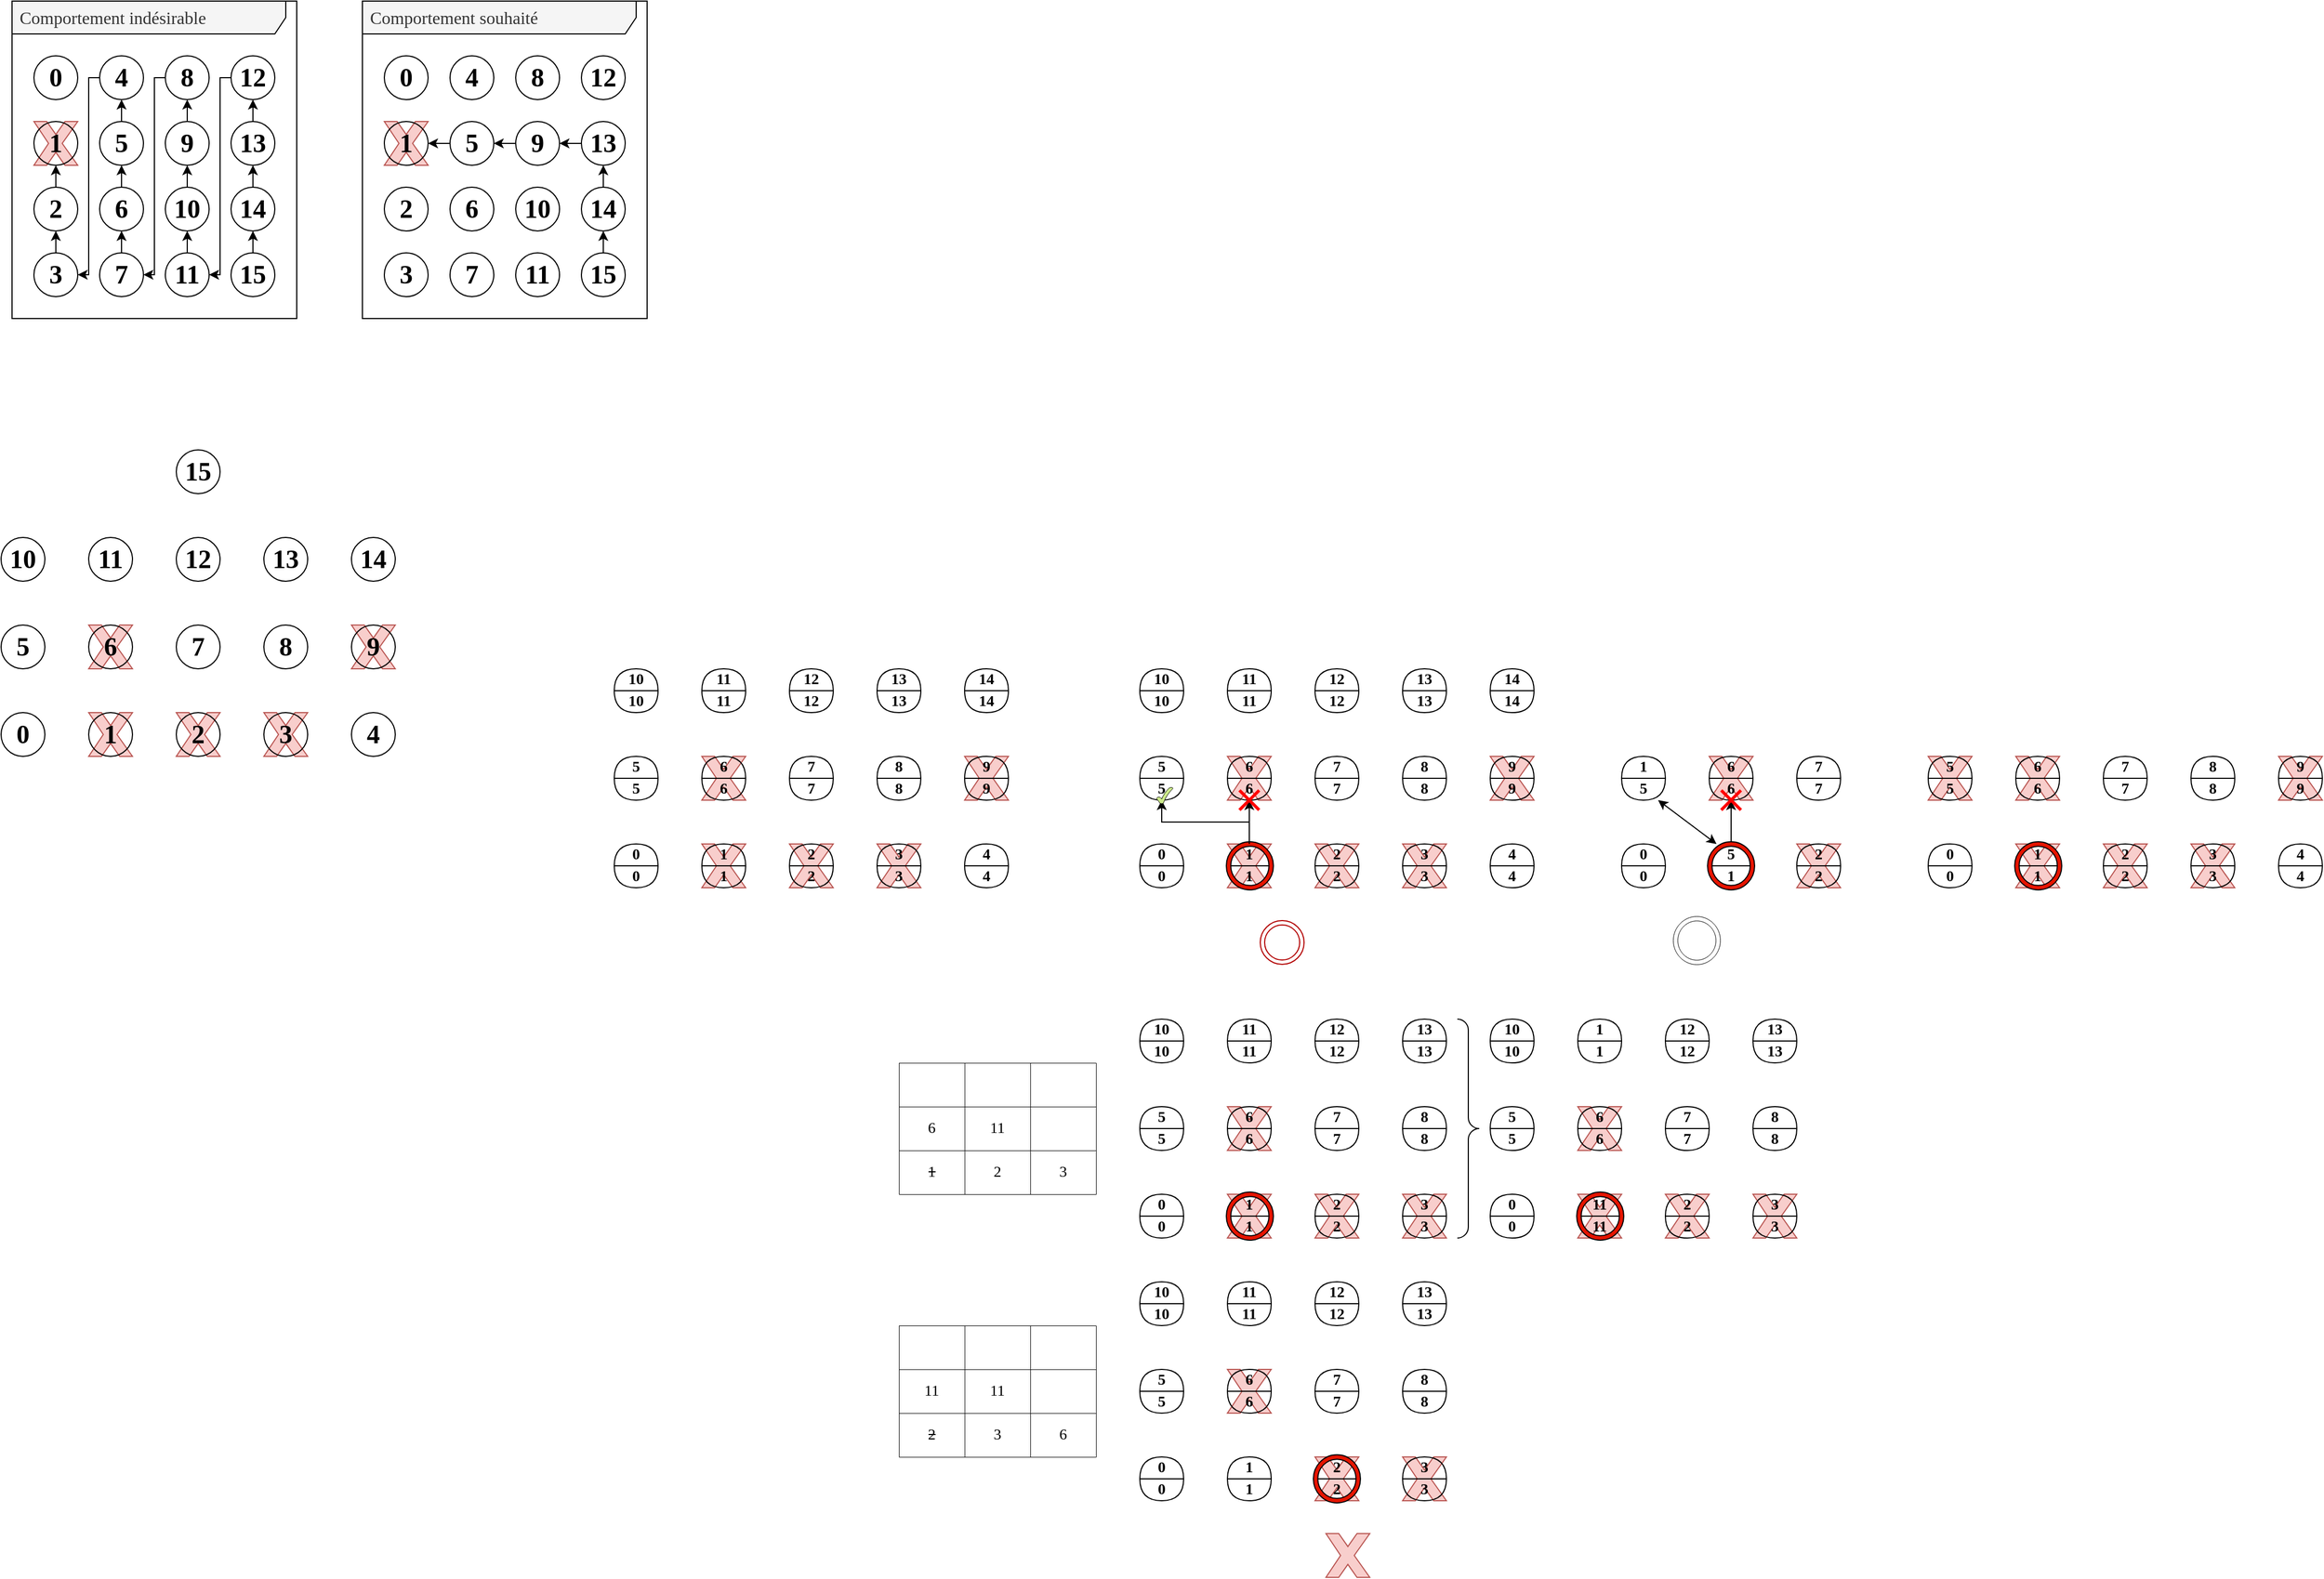 <mxfile>
    <diagram id="tKJuRIwTwCE2HmaIJ2Yb" name="Page-1">
        <mxGraphModel dx="584" dy="318" grid="1" gridSize="10" guides="1" tooltips="1" connect="1" arrows="1" fold="1" page="1" pageScale="1" pageWidth="1920" pageHeight="1200" math="0" shadow="0">
            <root>
                <mxCell id="0"/>
                <mxCell id="57" value="Frame" style="locked=1;" parent="0"/>
                <mxCell id="58" value="Comportement souhaité" style="shape=umlFrame;whiteSpace=wrap;html=1;width=250;height=30;boundedLbl=1;verticalAlign=middle;align=left;spacingLeft=5;fontFamily=Times New Roman;fontSize=16;strokeColor=#000000;fillColor=#f5f5f5;fontColor=#333333;" vertex="1" parent="57">
                    <mxGeometry x="410" y="110" width="260" height="290" as="geometry"/>
                </mxCell>
                <mxCell id="59" value="Comportement indésirable" style="shape=umlFrame;whiteSpace=wrap;html=1;width=250;height=30;boundedLbl=1;verticalAlign=middle;align=left;spacingLeft=5;fontFamily=Times New Roman;fontSize=16;strokeColor=#000000;fillColor=#f5f5f5;fontColor=#333333;" vertex="1" parent="57">
                    <mxGeometry x="90" y="110" width="260" height="290" as="geometry"/>
                </mxCell>
                <mxCell id="60" value="marqueur" style="" parent="0"/>
                <mxCell id="61" value="" style="verticalLabelPosition=bottom;verticalAlign=top;html=1;shape=mxgraph.basic.x;fontSize=24;fillColor=#f8cecc;strokeColor=#b85450;" vertex="1" parent="60">
                    <mxGeometry x="430" y="220" width="40" height="40" as="geometry"/>
                </mxCell>
                <mxCell id="62" value="" style="verticalLabelPosition=bottom;verticalAlign=top;html=1;shape=mxgraph.basic.x;fontSize=24;fillColor=#f8cecc;strokeColor=#b85450;" vertex="1" parent="60">
                    <mxGeometry x="110" y="220" width="40" height="40" as="geometry"/>
                </mxCell>
                <mxCell id="89" value="" style="verticalLabelPosition=bottom;verticalAlign=top;html=1;shape=mxgraph.basic.x;fontSize=24;fillColor=#f8cecc;strokeColor=#b85450;" vertex="1" parent="60">
                    <mxGeometry x="160" y="760" width="40" height="40" as="geometry"/>
                </mxCell>
                <mxCell id="90" value="" style="verticalLabelPosition=bottom;verticalAlign=top;html=1;shape=mxgraph.basic.x;fontSize=24;fillColor=#f8cecc;strokeColor=#b85450;" vertex="1" parent="60">
                    <mxGeometry x="320" y="760" width="40" height="40" as="geometry"/>
                </mxCell>
                <mxCell id="91" value="" style="verticalLabelPosition=bottom;verticalAlign=top;html=1;shape=mxgraph.basic.x;fontSize=24;fillColor=#f8cecc;strokeColor=#b85450;" vertex="1" parent="60">
                    <mxGeometry x="160" y="680" width="40" height="40" as="geometry"/>
                </mxCell>
                <mxCell id="92" value="" style="verticalLabelPosition=bottom;verticalAlign=top;html=1;shape=mxgraph.basic.x;fontSize=24;fillColor=#f8cecc;strokeColor=#b85450;" vertex="1" parent="60">
                    <mxGeometry x="240" y="760" width="40" height="40" as="geometry"/>
                </mxCell>
                <mxCell id="93" value="" style="verticalLabelPosition=bottom;verticalAlign=top;html=1;shape=mxgraph.basic.x;fontSize=24;fillColor=#f8cecc;strokeColor=#b85450;" vertex="1" parent="60">
                    <mxGeometry x="400" y="680" width="40" height="40" as="geometry"/>
                </mxCell>
                <mxCell id="209" value="" style="verticalLabelPosition=bottom;verticalAlign=top;html=1;shape=mxgraph.basic.x;fontSize=24;fillColor=#f8cecc;strokeColor=#b85450;" vertex="1" parent="60">
                    <mxGeometry x="720" y="880" width="40" height="40" as="geometry"/>
                </mxCell>
                <mxCell id="210" value="" style="verticalLabelPosition=bottom;verticalAlign=top;html=1;shape=mxgraph.basic.x;fontSize=24;fillColor=#f8cecc;strokeColor=#b85450;" vertex="1" parent="60">
                    <mxGeometry x="880" y="880" width="40" height="40" as="geometry"/>
                </mxCell>
                <mxCell id="211" value="" style="verticalLabelPosition=bottom;verticalAlign=top;html=1;shape=mxgraph.basic.x;fontSize=24;fillColor=#f8cecc;strokeColor=#b85450;" vertex="1" parent="60">
                    <mxGeometry x="800" y="880" width="40" height="40" as="geometry"/>
                </mxCell>
                <mxCell id="212" value="" style="verticalLabelPosition=bottom;verticalAlign=top;html=1;shape=mxgraph.basic.x;fontSize=24;fillColor=#f8cecc;strokeColor=#b85450;" vertex="1" parent="60">
                    <mxGeometry x="720" y="800" width="40" height="40" as="geometry"/>
                </mxCell>
                <mxCell id="213" value="" style="verticalLabelPosition=bottom;verticalAlign=top;html=1;shape=mxgraph.basic.x;fontSize=24;fillColor=#f8cecc;strokeColor=#b85450;" vertex="1" parent="60">
                    <mxGeometry x="960" y="800" width="40" height="40" as="geometry"/>
                </mxCell>
                <mxCell id="259" value="" style="verticalLabelPosition=bottom;verticalAlign=top;html=1;shape=mxgraph.basic.x;fontSize=24;fillColor=#f8cecc;strokeColor=#b85450;" vertex="1" parent="60">
                    <mxGeometry x="1200" y="800" width="40" height="40" as="geometry"/>
                </mxCell>
                <mxCell id="260" value="" style="verticalLabelPosition=bottom;verticalAlign=top;html=1;shape=mxgraph.basic.x;fontSize=24;fillColor=#f8cecc;strokeColor=#b85450;" vertex="1" parent="60">
                    <mxGeometry x="1440" y="800" width="40" height="40" as="geometry"/>
                </mxCell>
                <mxCell id="262" value="" style="verticalLabelPosition=bottom;verticalAlign=top;html=1;shape=mxgraph.basic.x;fontSize=24;fillColor=#f8cecc;strokeColor=#b85450;" vertex="1" parent="60">
                    <mxGeometry x="1360" y="880" width="40" height="40" as="geometry"/>
                </mxCell>
                <mxCell id="263" value="" style="verticalLabelPosition=bottom;verticalAlign=top;html=1;shape=mxgraph.basic.x;fontSize=24;fillColor=#f8cecc;strokeColor=#b85450;" vertex="1" parent="60">
                    <mxGeometry x="1280" y="880" width="40" height="40" as="geometry"/>
                </mxCell>
                <mxCell id="264" value="" style="ellipse;shape=doubleEllipse;whiteSpace=wrap;html=1;aspect=fixed;fontFamily=Times New Roman;fontSize=14;fillColor=none;fontColor=#ffffff;strokeColor=#B20000;" vertex="1" parent="60">
                    <mxGeometry x="1230" y="950" width="40" height="40" as="geometry"/>
                </mxCell>
                <mxCell id="268" value="" style="verticalLabelPosition=bottom;verticalAlign=top;html=1;shape=mxgraph.basic.x;fontSize=24;fillColor=#f8cecc;strokeColor=#b85450;" vertex="1" parent="60">
                    <mxGeometry x="1200" y="880" width="40" height="40" as="geometry"/>
                </mxCell>
                <mxCell id="1" value="Objects" style="" parent="0"/>
                <mxCell id="5" style="edgeStyle=orthogonalEdgeStyle;html=1;fontFamily=Times New Roman;fontSize=16;exitX=0;exitY=0.5;exitDx=0;exitDy=0;rounded=0;" edge="1" parent="1" source="36" target="35">
                    <mxGeometry relative="1" as="geometry">
                        <Array as="points">
                            <mxPoint x="160" y="180"/>
                            <mxPoint x="160" y="360"/>
                        </Array>
                    </mxGeometry>
                </mxCell>
                <mxCell id="6" style="edgeStyle=orthogonalEdgeStyle;html=1;fontFamily=Times New Roman;fontSize=16;rounded=0;" edge="1" parent="1" source="43" target="42">
                    <mxGeometry relative="1" as="geometry">
                        <mxPoint x="250" y="180" as="sourcePoint"/>
                        <mxPoint x="210" y="420" as="targetPoint"/>
                        <Array as="points">
                            <mxPoint x="220" y="180"/>
                            <mxPoint x="220" y="360"/>
                        </Array>
                    </mxGeometry>
                </mxCell>
                <mxCell id="7" style="edgeStyle=orthogonalEdgeStyle;html=1;fontFamily=Times New Roman;fontSize=16;rounded=0;" edge="1" parent="1" source="50" target="49">
                    <mxGeometry relative="1" as="geometry">
                        <mxPoint x="330" y="180" as="sourcePoint"/>
                        <mxPoint x="290" y="420" as="targetPoint"/>
                        <Array as="points">
                            <mxPoint x="280" y="180"/>
                            <mxPoint x="280" y="360"/>
                        </Array>
                    </mxGeometry>
                </mxCell>
                <mxCell id="9" value="1" style="ellipse;whiteSpace=wrap;html=1;aspect=fixed;fontSize=24;fontStyle=1;fillColor=none;fontFamily=Times New Roman;" vertex="1" parent="1">
                    <mxGeometry x="430" y="220" width="40" height="40" as="geometry"/>
                </mxCell>
                <mxCell id="10" value="2" style="ellipse;whiteSpace=wrap;html=1;aspect=fixed;fontSize=24;fontStyle=1;fillColor=none;fontFamily=Times New Roman;" vertex="1" parent="1">
                    <mxGeometry x="430" y="280" width="40" height="40" as="geometry"/>
                </mxCell>
                <mxCell id="11" value="3" style="ellipse;whiteSpace=wrap;html=1;aspect=fixed;fontSize=24;fontStyle=1;fillColor=none;fontFamily=Times New Roman;" vertex="1" parent="1">
                    <mxGeometry x="430" y="340" width="40" height="40" as="geometry"/>
                </mxCell>
                <mxCell id="12" value="4" style="ellipse;whiteSpace=wrap;html=1;aspect=fixed;fontSize=24;fontStyle=1;fillColor=none;fontFamily=Times New Roman;" vertex="1" parent="1">
                    <mxGeometry x="490" y="160" width="40" height="40" as="geometry"/>
                </mxCell>
                <mxCell id="67" value="" style="edgeStyle=none;html=1;" edge="1" parent="1" source="13" target="9">
                    <mxGeometry relative="1" as="geometry"/>
                </mxCell>
                <mxCell id="13" value="5" style="ellipse;whiteSpace=wrap;html=1;aspect=fixed;fontSize=24;fontStyle=1;fillColor=none;fontFamily=Times New Roman;" vertex="1" parent="1">
                    <mxGeometry x="490" y="220" width="40" height="40" as="geometry"/>
                </mxCell>
                <mxCell id="15" value="6" style="ellipse;whiteSpace=wrap;html=1;aspect=fixed;fontSize=24;fontStyle=1;fillColor=none;fontFamily=Times New Roman;" vertex="1" parent="1">
                    <mxGeometry x="490" y="280" width="40" height="40" as="geometry"/>
                </mxCell>
                <mxCell id="16" value="7" style="ellipse;whiteSpace=wrap;html=1;aspect=fixed;fontSize=24;fontStyle=1;fillColor=none;fontFamily=Times New Roman;" vertex="1" parent="1">
                    <mxGeometry x="490" y="340" width="40" height="40" as="geometry"/>
                </mxCell>
                <mxCell id="17" value="8" style="ellipse;whiteSpace=wrap;html=1;aspect=fixed;fontSize=24;fontStyle=1;fillColor=none;fontFamily=Times New Roman;" vertex="1" parent="1">
                    <mxGeometry x="550" y="160" width="40" height="40" as="geometry"/>
                </mxCell>
                <mxCell id="66" value="" style="edgeStyle=none;html=1;" edge="1" parent="1" source="18" target="13">
                    <mxGeometry relative="1" as="geometry"/>
                </mxCell>
                <mxCell id="18" value="9" style="ellipse;whiteSpace=wrap;html=1;aspect=fixed;fontSize=24;fontStyle=1;fillColor=none;fontFamily=Times New Roman;" vertex="1" parent="1">
                    <mxGeometry x="550" y="220" width="40" height="40" as="geometry"/>
                </mxCell>
                <mxCell id="20" value="10" style="ellipse;whiteSpace=wrap;html=1;aspect=fixed;fontSize=24;fontStyle=1;fillColor=none;fontFamily=Times New Roman;" vertex="1" parent="1">
                    <mxGeometry x="550" y="280" width="40" height="40" as="geometry"/>
                </mxCell>
                <mxCell id="21" value="11" style="ellipse;whiteSpace=wrap;html=1;aspect=fixed;fontSize=24;fontStyle=1;fillColor=none;fontFamily=Times New Roman;" vertex="1" parent="1">
                    <mxGeometry x="550" y="340" width="40" height="40" as="geometry"/>
                </mxCell>
                <mxCell id="22" value="12" style="ellipse;whiteSpace=wrap;html=1;aspect=fixed;fontSize=24;fontStyle=1;fillColor=none;fontFamily=Times New Roman;" vertex="1" parent="1">
                    <mxGeometry x="610" y="160" width="40" height="40" as="geometry"/>
                </mxCell>
                <mxCell id="65" value="" style="edgeStyle=none;html=1;" edge="1" parent="1" source="23" target="18">
                    <mxGeometry relative="1" as="geometry"/>
                </mxCell>
                <mxCell id="23" value="13" style="ellipse;whiteSpace=wrap;html=1;aspect=fixed;fontSize=24;fontStyle=1;fillColor=none;fontFamily=Times New Roman;" vertex="1" parent="1">
                    <mxGeometry x="610" y="220" width="40" height="40" as="geometry"/>
                </mxCell>
                <mxCell id="64" value="" style="edgeStyle=none;html=1;" edge="1" parent="1" source="25" target="23">
                    <mxGeometry relative="1" as="geometry"/>
                </mxCell>
                <mxCell id="25" value="14" style="ellipse;whiteSpace=wrap;html=1;aspect=fixed;fontSize=24;fontStyle=1;fillColor=none;fontFamily=Times New Roman;" vertex="1" parent="1">
                    <mxGeometry x="610" y="280" width="40" height="40" as="geometry"/>
                </mxCell>
                <mxCell id="63" value="" style="edgeStyle=none;html=1;" edge="1" parent="1" source="27" target="25">
                    <mxGeometry relative="1" as="geometry"/>
                </mxCell>
                <mxCell id="27" value="15" style="ellipse;whiteSpace=wrap;html=1;aspect=fixed;fontSize=24;fontStyle=1;fillColor=none;fontFamily=Times New Roman;" vertex="1" parent="1">
                    <mxGeometry x="610" y="340" width="40" height="40" as="geometry"/>
                </mxCell>
                <mxCell id="29" value="0" style="ellipse;whiteSpace=wrap;html=1;aspect=fixed;fontSize=24;fontStyle=1;fillColor=none;fontFamily=Times New Roman;" vertex="1" parent="1">
                    <mxGeometry x="430" y="160" width="40" height="40" as="geometry"/>
                </mxCell>
                <mxCell id="30" value="0" style="ellipse;whiteSpace=wrap;html=1;aspect=fixed;fontSize=24;fontStyle=1;fillColor=none;fontFamily=Times New Roman;" vertex="1" parent="1">
                    <mxGeometry x="110" y="160" width="40" height="40" as="geometry"/>
                </mxCell>
                <mxCell id="31" value="1" style="ellipse;whiteSpace=wrap;html=1;aspect=fixed;fontSize=24;fontStyle=1;fillColor=none;fontFamily=Times New Roman;" vertex="1" parent="1">
                    <mxGeometry x="110" y="220" width="40" height="40" as="geometry"/>
                </mxCell>
                <mxCell id="32" value="" style="edgeStyle=none;html=1;fontFamily=Times New Roman;fontSize=16;" edge="1" parent="1" source="33" target="31">
                    <mxGeometry relative="1" as="geometry"/>
                </mxCell>
                <mxCell id="33" value="2" style="ellipse;whiteSpace=wrap;html=1;aspect=fixed;fontSize=24;fontStyle=1;fillColor=none;fontFamily=Times New Roman;" vertex="1" parent="1">
                    <mxGeometry x="110" y="280" width="40" height="40" as="geometry"/>
                </mxCell>
                <mxCell id="34" value="" style="edgeStyle=none;html=1;fontFamily=Times New Roman;fontSize=16;" edge="1" parent="1" source="35" target="33">
                    <mxGeometry relative="1" as="geometry"/>
                </mxCell>
                <mxCell id="35" value="3" style="ellipse;whiteSpace=wrap;html=1;aspect=fixed;fontSize=24;fontStyle=1;fillColor=none;fontFamily=Times New Roman;" vertex="1" parent="1">
                    <mxGeometry x="110" y="340" width="40" height="40" as="geometry"/>
                </mxCell>
                <mxCell id="36" value="4" style="ellipse;whiteSpace=wrap;html=1;aspect=fixed;fontSize=24;fontStyle=1;fillColor=none;fontFamily=Times New Roman;" vertex="1" parent="1">
                    <mxGeometry x="170" y="160" width="40" height="40" as="geometry"/>
                </mxCell>
                <mxCell id="37" value="" style="edgeStyle=orthogonalEdgeStyle;html=1;fontFamily=Times New Roman;fontSize=16;" edge="1" parent="1" source="38" target="36">
                    <mxGeometry relative="1" as="geometry"/>
                </mxCell>
                <mxCell id="38" value="5" style="ellipse;whiteSpace=wrap;html=1;aspect=fixed;fontSize=24;fontStyle=1;fillColor=none;fontFamily=Times New Roman;" vertex="1" parent="1">
                    <mxGeometry x="170" y="220" width="40" height="40" as="geometry"/>
                </mxCell>
                <mxCell id="39" value="" style="edgeStyle=orthogonalEdgeStyle;html=1;fontFamily=Times New Roman;fontSize=16;" edge="1" parent="1" source="40" target="38">
                    <mxGeometry relative="1" as="geometry"/>
                </mxCell>
                <mxCell id="40" value="6" style="ellipse;whiteSpace=wrap;html=1;aspect=fixed;fontSize=24;fontStyle=1;fillColor=none;fontFamily=Times New Roman;" vertex="1" parent="1">
                    <mxGeometry x="170" y="280" width="40" height="40" as="geometry"/>
                </mxCell>
                <mxCell id="41" value="" style="edgeStyle=orthogonalEdgeStyle;html=1;fontFamily=Times New Roman;fontSize=16;" edge="1" parent="1" source="42" target="40">
                    <mxGeometry relative="1" as="geometry"/>
                </mxCell>
                <mxCell id="42" value="7" style="ellipse;whiteSpace=wrap;html=1;aspect=fixed;fontSize=24;fontStyle=1;fillColor=none;fontFamily=Times New Roman;" vertex="1" parent="1">
                    <mxGeometry x="170" y="340" width="40" height="40" as="geometry"/>
                </mxCell>
                <mxCell id="43" value="8" style="ellipse;whiteSpace=wrap;html=1;aspect=fixed;fontSize=24;fontStyle=1;fillColor=none;fontFamily=Times New Roman;" vertex="1" parent="1">
                    <mxGeometry x="230" y="160" width="40" height="40" as="geometry"/>
                </mxCell>
                <mxCell id="44" value="" style="edgeStyle=orthogonalEdgeStyle;html=1;fontFamily=Times New Roman;fontSize=16;" edge="1" parent="1" source="45" target="43">
                    <mxGeometry relative="1" as="geometry"/>
                </mxCell>
                <mxCell id="45" value="9" style="ellipse;whiteSpace=wrap;html=1;aspect=fixed;fontSize=24;fontStyle=1;fillColor=none;fontFamily=Times New Roman;" vertex="1" parent="1">
                    <mxGeometry x="230" y="220" width="40" height="40" as="geometry"/>
                </mxCell>
                <mxCell id="46" value="" style="edgeStyle=orthogonalEdgeStyle;html=1;fontFamily=Times New Roman;fontSize=16;" edge="1" parent="1" source="47" target="45">
                    <mxGeometry relative="1" as="geometry"/>
                </mxCell>
                <mxCell id="47" value="10" style="ellipse;whiteSpace=wrap;html=1;aspect=fixed;fontSize=24;fontStyle=1;fillColor=none;fontFamily=Times New Roman;" vertex="1" parent="1">
                    <mxGeometry x="230" y="280" width="40" height="40" as="geometry"/>
                </mxCell>
                <mxCell id="48" value="" style="edgeStyle=orthogonalEdgeStyle;html=1;fontFamily=Times New Roman;fontSize=16;" edge="1" parent="1" source="49" target="47">
                    <mxGeometry relative="1" as="geometry"/>
                </mxCell>
                <mxCell id="49" value="11" style="ellipse;whiteSpace=wrap;html=1;aspect=fixed;fontSize=24;fontStyle=1;fillColor=none;fontFamily=Times New Roman;" vertex="1" parent="1">
                    <mxGeometry x="230" y="340" width="40" height="40" as="geometry"/>
                </mxCell>
                <mxCell id="50" value="12" style="ellipse;whiteSpace=wrap;html=1;aspect=fixed;fontSize=24;fontStyle=1;fillColor=none;fontFamily=Times New Roman;" vertex="1" parent="1">
                    <mxGeometry x="290" y="160" width="40" height="40" as="geometry"/>
                </mxCell>
                <mxCell id="51" value="" style="edgeStyle=orthogonalEdgeStyle;html=1;fontFamily=Times New Roman;fontSize=16;" edge="1" parent="1" source="52" target="50">
                    <mxGeometry relative="1" as="geometry"/>
                </mxCell>
                <mxCell id="52" value="13" style="ellipse;whiteSpace=wrap;html=1;aspect=fixed;fontSize=24;fontStyle=1;fillColor=none;fontFamily=Times New Roman;" vertex="1" parent="1">
                    <mxGeometry x="290" y="220" width="40" height="40" as="geometry"/>
                </mxCell>
                <mxCell id="53" value="" style="edgeStyle=orthogonalEdgeStyle;html=1;fontFamily=Times New Roman;fontSize=16;" edge="1" parent="1" source="54" target="52">
                    <mxGeometry relative="1" as="geometry"/>
                </mxCell>
                <mxCell id="54" value="14" style="ellipse;whiteSpace=wrap;html=1;aspect=fixed;fontSize=24;fontStyle=1;fillColor=none;fontFamily=Times New Roman;" vertex="1" parent="1">
                    <mxGeometry x="290" y="280" width="40" height="40" as="geometry"/>
                </mxCell>
                <mxCell id="55" value="" style="edgeStyle=orthogonalEdgeStyle;html=1;fontFamily=Times New Roman;fontSize=16;" edge="1" parent="1" source="56" target="54">
                    <mxGeometry relative="1" as="geometry"/>
                </mxCell>
                <mxCell id="56" value="15" style="ellipse;whiteSpace=wrap;html=1;aspect=fixed;fontSize=24;fontStyle=1;fillColor=none;fontFamily=Times New Roman;" vertex="1" parent="1">
                    <mxGeometry x="290" y="340" width="40" height="40" as="geometry"/>
                </mxCell>
                <mxCell id="68" value="1" style="ellipse;whiteSpace=wrap;html=1;aspect=fixed;fontSize=24;fontStyle=1;fillColor=none;fontFamily=Times New Roman;" vertex="1" parent="1">
                    <mxGeometry x="160" y="760" width="40" height="40" as="geometry"/>
                </mxCell>
                <mxCell id="69" value="2" style="ellipse;whiteSpace=wrap;html=1;aspect=fixed;fontSize=24;fontStyle=1;fillColor=none;fontFamily=Times New Roman;" vertex="1" parent="1">
                    <mxGeometry x="240" y="760" width="40" height="40" as="geometry"/>
                </mxCell>
                <mxCell id="70" value="3" style="ellipse;whiteSpace=wrap;html=1;aspect=fixed;fontSize=24;fontStyle=1;fillColor=none;fontFamily=Times New Roman;" vertex="1" parent="1">
                    <mxGeometry x="320" y="760" width="40" height="40" as="geometry"/>
                </mxCell>
                <mxCell id="71" value="4" style="ellipse;whiteSpace=wrap;html=1;aspect=fixed;fontSize=24;fontStyle=1;fillColor=none;fontFamily=Times New Roman;" vertex="1" parent="1">
                    <mxGeometry x="400" y="760" width="40" height="40" as="geometry"/>
                </mxCell>
                <mxCell id="73" value="5" style="ellipse;whiteSpace=wrap;html=1;aspect=fixed;fontSize=24;fontStyle=1;fillColor=none;fontFamily=Times New Roman;" vertex="1" parent="1">
                    <mxGeometry x="80" y="680" width="40" height="40" as="geometry"/>
                </mxCell>
                <mxCell id="74" value="6" style="ellipse;whiteSpace=wrap;html=1;aspect=fixed;fontSize=24;fontStyle=1;fillColor=none;fontFamily=Times New Roman;" vertex="1" parent="1">
                    <mxGeometry x="160" y="680" width="40" height="40" as="geometry"/>
                </mxCell>
                <mxCell id="75" value="7" style="ellipse;whiteSpace=wrap;html=1;aspect=fixed;fontSize=24;fontStyle=1;fillColor=none;fontFamily=Times New Roman;" vertex="1" parent="1">
                    <mxGeometry x="240" y="680" width="40" height="40" as="geometry"/>
                </mxCell>
                <mxCell id="76" value="8" style="ellipse;whiteSpace=wrap;html=1;aspect=fixed;fontSize=24;fontStyle=1;fillColor=none;fontFamily=Times New Roman;" vertex="1" parent="1">
                    <mxGeometry x="320" y="680" width="40" height="40" as="geometry"/>
                </mxCell>
                <mxCell id="78" value="9" style="ellipse;whiteSpace=wrap;html=1;aspect=fixed;fontSize=24;fontStyle=1;fillColor=none;fontFamily=Times New Roman;" vertex="1" parent="1">
                    <mxGeometry x="400" y="680" width="40" height="40" as="geometry"/>
                </mxCell>
                <mxCell id="79" value="10" style="ellipse;whiteSpace=wrap;html=1;aspect=fixed;fontSize=24;fontStyle=1;fillColor=none;fontFamily=Times New Roman;" vertex="1" parent="1">
                    <mxGeometry x="80" y="600" width="40" height="40" as="geometry"/>
                </mxCell>
                <mxCell id="80" value="11" style="ellipse;whiteSpace=wrap;html=1;aspect=fixed;fontSize=24;fontStyle=1;fillColor=none;fontFamily=Times New Roman;" vertex="1" parent="1">
                    <mxGeometry x="160" y="600" width="40" height="40" as="geometry"/>
                </mxCell>
                <mxCell id="81" value="12" style="ellipse;whiteSpace=wrap;html=1;aspect=fixed;fontSize=24;fontStyle=1;fillColor=none;fontFamily=Times New Roman;" vertex="1" parent="1">
                    <mxGeometry x="240" y="600" width="40" height="40" as="geometry"/>
                </mxCell>
                <mxCell id="83" value="13" style="ellipse;whiteSpace=wrap;html=1;aspect=fixed;fontSize=24;fontStyle=1;fillColor=none;fontFamily=Times New Roman;" vertex="1" parent="1">
                    <mxGeometry x="320" y="600" width="40" height="40" as="geometry"/>
                </mxCell>
                <mxCell id="85" value="14" style="ellipse;whiteSpace=wrap;html=1;aspect=fixed;fontSize=24;fontStyle=1;fillColor=none;fontFamily=Times New Roman;" vertex="1" parent="1">
                    <mxGeometry x="400" y="600" width="40" height="40" as="geometry"/>
                </mxCell>
                <mxCell id="87" value="15" style="ellipse;whiteSpace=wrap;html=1;aspect=fixed;fontSize=24;fontStyle=1;fillColor=none;fontFamily=Times New Roman;" vertex="1" parent="1">
                    <mxGeometry x="240" y="520" width="40" height="40" as="geometry"/>
                </mxCell>
                <mxCell id="88" value="0" style="ellipse;whiteSpace=wrap;html=1;aspect=fixed;fontSize=24;fontStyle=1;fillColor=none;fontFamily=Times New Roman;" vertex="1" parent="1">
                    <mxGeometry x="80" y="760" width="40" height="40" as="geometry"/>
                </mxCell>
                <mxCell id="164" value="" style="group;fontFamily=Times New Roman;fillColor=none;fontStyle=1;fontSize=14;" vertex="1" connectable="0" parent="1">
                    <mxGeometry x="640" y="880" width="40" height="40" as="geometry"/>
                </mxCell>
                <mxCell id="165" value="0" style="shape=or;whiteSpace=wrap;html=1;direction=south;fontFamily=Times New Roman;fillColor=none;fontStyle=1;fontSize=14;" vertex="1" parent="164">
                    <mxGeometry y="20" width="40" height="20" as="geometry"/>
                </mxCell>
                <mxCell id="166" value="0" style="shape=or;whiteSpace=wrap;html=1;direction=south;flipV=1;fontFamily=Times New Roman;fillColor=none;fontStyle=1;fontSize=14;" vertex="1" parent="164">
                    <mxGeometry width="40" height="20" as="geometry"/>
                </mxCell>
                <mxCell id="167" value="" style="group;fontFamily=Times New Roman;fillColor=none;fontStyle=1;fontSize=14;" vertex="1" connectable="0" parent="1">
                    <mxGeometry x="720" y="880" width="40" height="40" as="geometry"/>
                </mxCell>
                <mxCell id="168" value="1" style="shape=or;whiteSpace=wrap;html=1;direction=south;fontFamily=Times New Roman;fillColor=none;fontStyle=1;fontSize=14;" vertex="1" parent="167">
                    <mxGeometry y="20" width="40" height="20" as="geometry"/>
                </mxCell>
                <mxCell id="169" value="1" style="shape=or;whiteSpace=wrap;html=1;direction=south;flipV=1;fontFamily=Times New Roman;fillColor=none;fontStyle=1;fontSize=14;" vertex="1" parent="167">
                    <mxGeometry width="40" height="20" as="geometry"/>
                </mxCell>
                <mxCell id="170" value="" style="group;fontFamily=Times New Roman;fillColor=none;fontStyle=1;fontSize=14;" vertex="1" connectable="0" parent="1">
                    <mxGeometry x="800" y="880" width="40" height="40" as="geometry"/>
                </mxCell>
                <mxCell id="171" value="2" style="shape=or;whiteSpace=wrap;html=1;direction=south;fontFamily=Times New Roman;fillColor=none;fontStyle=1;fontSize=14;" vertex="1" parent="170">
                    <mxGeometry y="20" width="40" height="20" as="geometry"/>
                </mxCell>
                <mxCell id="172" value="2" style="shape=or;whiteSpace=wrap;html=1;direction=south;flipV=1;fontFamily=Times New Roman;fillColor=none;fontStyle=1;fontSize=14;" vertex="1" parent="170">
                    <mxGeometry width="40" height="20" as="geometry"/>
                </mxCell>
                <mxCell id="173" value="" style="group;fontFamily=Times New Roman;fillColor=none;fontStyle=1;fontSize=14;" vertex="1" connectable="0" parent="1">
                    <mxGeometry x="880" y="880" width="40" height="40" as="geometry"/>
                </mxCell>
                <mxCell id="174" value="3" style="shape=or;whiteSpace=wrap;html=1;direction=south;fontFamily=Times New Roman;fillColor=none;fontStyle=1;fontSize=14;" vertex="1" parent="173">
                    <mxGeometry y="20" width="40" height="20" as="geometry"/>
                </mxCell>
                <mxCell id="175" value="3" style="shape=or;whiteSpace=wrap;html=1;direction=south;flipV=1;fontFamily=Times New Roman;fillColor=none;fontStyle=1;fontSize=14;" vertex="1" parent="173">
                    <mxGeometry width="40" height="20" as="geometry"/>
                </mxCell>
                <mxCell id="176" value="" style="group;fontFamily=Times New Roman;fillColor=none;fontStyle=1;fontSize=14;" vertex="1" connectable="0" parent="1">
                    <mxGeometry x="960" y="880" width="40" height="40" as="geometry"/>
                </mxCell>
                <mxCell id="177" value="4" style="shape=or;whiteSpace=wrap;html=1;direction=south;fontFamily=Times New Roman;fillColor=none;fontStyle=1;fontSize=14;" vertex="1" parent="176">
                    <mxGeometry y="20" width="40" height="20" as="geometry"/>
                </mxCell>
                <mxCell id="178" value="4" style="shape=or;whiteSpace=wrap;html=1;direction=south;flipV=1;fontFamily=Times New Roman;fillColor=none;fontStyle=1;fontSize=14;" vertex="1" parent="176">
                    <mxGeometry width="40" height="20" as="geometry"/>
                </mxCell>
                <mxCell id="179" value="" style="group;fontFamily=Times New Roman;fillColor=none;fontStyle=1;fontSize=14;" vertex="1" connectable="0" parent="1">
                    <mxGeometry x="640" y="800" width="40" height="40" as="geometry"/>
                </mxCell>
                <mxCell id="180" value="5" style="shape=or;whiteSpace=wrap;html=1;direction=south;fontFamily=Times New Roman;fillColor=none;fontStyle=1;fontSize=14;" vertex="1" parent="179">
                    <mxGeometry y="20" width="40" height="20" as="geometry"/>
                </mxCell>
                <mxCell id="181" value="5" style="shape=or;whiteSpace=wrap;html=1;direction=south;flipV=1;fontFamily=Times New Roman;fillColor=none;fontStyle=1;fontSize=14;" vertex="1" parent="179">
                    <mxGeometry width="40" height="20" as="geometry"/>
                </mxCell>
                <mxCell id="182" value="" style="group;fontFamily=Times New Roman;fillColor=none;fontStyle=1;fontSize=14;" vertex="1" connectable="0" parent="1">
                    <mxGeometry x="720" y="800" width="40" height="40" as="geometry"/>
                </mxCell>
                <mxCell id="183" value="6" style="shape=or;whiteSpace=wrap;html=1;direction=south;fontFamily=Times New Roman;fillColor=none;fontStyle=1;fontSize=14;" vertex="1" parent="182">
                    <mxGeometry y="20" width="40" height="20" as="geometry"/>
                </mxCell>
                <mxCell id="184" value="6" style="shape=or;whiteSpace=wrap;html=1;direction=south;flipV=1;fontFamily=Times New Roman;fillColor=none;fontStyle=1;fontSize=14;" vertex="1" parent="182">
                    <mxGeometry width="40" height="20" as="geometry"/>
                </mxCell>
                <mxCell id="185" value="" style="group;fontFamily=Times New Roman;fillColor=none;fontStyle=1;fontSize=14;" vertex="1" connectable="0" parent="1">
                    <mxGeometry x="800" y="800" width="40" height="40" as="geometry"/>
                </mxCell>
                <mxCell id="186" value="7" style="shape=or;whiteSpace=wrap;html=1;direction=south;fontFamily=Times New Roman;fillColor=none;fontStyle=1;fontSize=14;" vertex="1" parent="185">
                    <mxGeometry y="20" width="40" height="20" as="geometry"/>
                </mxCell>
                <mxCell id="187" value="7" style="shape=or;whiteSpace=wrap;html=1;direction=south;flipV=1;fontFamily=Times New Roman;fillColor=none;fontStyle=1;fontSize=14;" vertex="1" parent="185">
                    <mxGeometry width="40" height="20" as="geometry"/>
                </mxCell>
                <mxCell id="188" value="" style="group;fontFamily=Times New Roman;fillColor=none;fontStyle=1;fontSize=14;" vertex="1" connectable="0" parent="1">
                    <mxGeometry x="880" y="800" width="40" height="40" as="geometry"/>
                </mxCell>
                <mxCell id="189" value="8" style="shape=or;whiteSpace=wrap;html=1;direction=south;fontFamily=Times New Roman;fillColor=none;fontStyle=1;fontSize=14;" vertex="1" parent="188">
                    <mxGeometry y="20" width="40" height="20" as="geometry"/>
                </mxCell>
                <mxCell id="190" value="8" style="shape=or;whiteSpace=wrap;html=1;direction=south;flipV=1;fontFamily=Times New Roman;fillColor=none;fontStyle=1;fontSize=14;" vertex="1" parent="188">
                    <mxGeometry width="40" height="20" as="geometry"/>
                </mxCell>
                <mxCell id="191" value="" style="group;fontFamily=Times New Roman;fillColor=none;fontStyle=1;fontSize=14;" vertex="1" connectable="0" parent="1">
                    <mxGeometry x="960" y="800" width="40" height="40" as="geometry"/>
                </mxCell>
                <mxCell id="192" value="9" style="shape=or;whiteSpace=wrap;html=1;direction=south;fontFamily=Times New Roman;fillColor=none;fontStyle=1;fontSize=14;" vertex="1" parent="191">
                    <mxGeometry y="20" width="40" height="20" as="geometry"/>
                </mxCell>
                <mxCell id="193" value="9" style="shape=or;whiteSpace=wrap;html=1;direction=south;flipV=1;fontFamily=Times New Roman;fillColor=none;fontStyle=1;fontSize=14;" vertex="1" parent="191">
                    <mxGeometry width="40" height="20" as="geometry"/>
                </mxCell>
                <mxCell id="194" value="" style="group;fontFamily=Times New Roman;fillColor=none;fontStyle=1;fontSize=14;" vertex="1" connectable="0" parent="1">
                    <mxGeometry x="640" y="720" width="40" height="40" as="geometry"/>
                </mxCell>
                <mxCell id="195" value="10" style="shape=or;whiteSpace=wrap;html=1;direction=south;fontFamily=Times New Roman;fillColor=none;fontStyle=1;fontSize=14;" vertex="1" parent="194">
                    <mxGeometry y="20" width="40" height="20" as="geometry"/>
                </mxCell>
                <mxCell id="196" value="10" style="shape=or;whiteSpace=wrap;html=1;direction=south;flipV=1;fontFamily=Times New Roman;fillColor=none;fontStyle=1;fontSize=14;" vertex="1" parent="194">
                    <mxGeometry width="40" height="20" as="geometry"/>
                </mxCell>
                <mxCell id="197" value="" style="group;fontFamily=Times New Roman;fillColor=none;fontStyle=1;fontSize=14;" vertex="1" connectable="0" parent="1">
                    <mxGeometry x="720" y="720" width="40" height="40" as="geometry"/>
                </mxCell>
                <mxCell id="198" value="11" style="shape=or;whiteSpace=wrap;html=1;direction=south;fontFamily=Times New Roman;fillColor=none;fontStyle=1;fontSize=14;" vertex="1" parent="197">
                    <mxGeometry y="20" width="40" height="20" as="geometry"/>
                </mxCell>
                <mxCell id="199" value="11" style="shape=or;whiteSpace=wrap;html=1;direction=south;flipV=1;fontFamily=Times New Roman;fillColor=none;fontStyle=1;fontSize=14;" vertex="1" parent="197">
                    <mxGeometry width="40" height="20" as="geometry"/>
                </mxCell>
                <mxCell id="200" value="" style="group;fontFamily=Times New Roman;fillColor=none;fontStyle=1;fontSize=14;" vertex="1" connectable="0" parent="1">
                    <mxGeometry x="800" y="720" width="40" height="40" as="geometry"/>
                </mxCell>
                <mxCell id="201" value="12" style="shape=or;whiteSpace=wrap;html=1;direction=south;fontFamily=Times New Roman;fillColor=none;fontStyle=1;fontSize=14;" vertex="1" parent="200">
                    <mxGeometry y="20" width="40" height="20" as="geometry"/>
                </mxCell>
                <mxCell id="202" value="12" style="shape=or;whiteSpace=wrap;html=1;direction=south;flipV=1;fontFamily=Times New Roman;fillColor=none;fontStyle=1;fontSize=14;" vertex="1" parent="200">
                    <mxGeometry width="40" height="20" as="geometry"/>
                </mxCell>
                <mxCell id="203" value="" style="group;fontFamily=Times New Roman;fillColor=none;fontStyle=1;fontSize=14;" vertex="1" connectable="0" parent="1">
                    <mxGeometry x="880" y="720" width="40" height="40" as="geometry"/>
                </mxCell>
                <mxCell id="204" value="13" style="shape=or;whiteSpace=wrap;html=1;direction=south;fontFamily=Times New Roman;fillColor=none;fontStyle=1;fontSize=14;" vertex="1" parent="203">
                    <mxGeometry y="20" width="40" height="20" as="geometry"/>
                </mxCell>
                <mxCell id="205" value="13" style="shape=or;whiteSpace=wrap;html=1;direction=south;flipV=1;fontFamily=Times New Roman;fillColor=none;fontStyle=1;fontSize=14;" vertex="1" parent="203">
                    <mxGeometry width="40" height="20" as="geometry"/>
                </mxCell>
                <mxCell id="206" value="" style="group;fontFamily=Times New Roman;fillColor=none;fontStyle=1;fontSize=14;" vertex="1" connectable="0" parent="1">
                    <mxGeometry x="960" y="720" width="40" height="40" as="geometry"/>
                </mxCell>
                <mxCell id="207" value="14" style="shape=or;whiteSpace=wrap;html=1;direction=south;fontFamily=Times New Roman;fillColor=none;fontStyle=1;fontSize=14;" vertex="1" parent="206">
                    <mxGeometry y="20" width="40" height="20" as="geometry"/>
                </mxCell>
                <mxCell id="208" value="14" style="shape=or;whiteSpace=wrap;html=1;direction=south;flipV=1;fontFamily=Times New Roman;fillColor=none;fontStyle=1;fontSize=14;" vertex="1" parent="206">
                    <mxGeometry width="40" height="20" as="geometry"/>
                </mxCell>
                <mxCell id="214" value="" style="group;fontFamily=Times New Roman;fillColor=none;fontStyle=1;fontSize=14;" vertex="1" connectable="0" parent="1">
                    <mxGeometry x="1120" y="880" width="40" height="40" as="geometry"/>
                </mxCell>
                <mxCell id="215" value="0" style="shape=or;whiteSpace=wrap;html=1;direction=south;fontFamily=Times New Roman;fillColor=none;fontStyle=1;fontSize=14;" vertex="1" parent="214">
                    <mxGeometry y="20" width="40" height="20" as="geometry"/>
                </mxCell>
                <mxCell id="216" value="0" style="shape=or;whiteSpace=wrap;html=1;direction=south;flipV=1;fontFamily=Times New Roman;fillColor=none;fontStyle=1;fontSize=14;" vertex="1" parent="214">
                    <mxGeometry width="40" height="20" as="geometry"/>
                </mxCell>
                <mxCell id="217" value="" style="group;fontFamily=Times New Roman;fillColor=none;fontStyle=1;fontSize=14;" vertex="1" connectable="0" parent="1">
                    <mxGeometry x="1200" y="880" width="40" height="40" as="geometry"/>
                </mxCell>
                <mxCell id="218" value="1" style="shape=or;whiteSpace=wrap;html=1;direction=south;fontFamily=Times New Roman;fillColor=none;fontStyle=1;fontSize=14;" vertex="1" parent="217">
                    <mxGeometry y="20" width="40" height="20" as="geometry"/>
                </mxCell>
                <mxCell id="219" value="1" style="shape=or;whiteSpace=wrap;html=1;direction=south;flipV=1;fontFamily=Times New Roman;fillColor=none;fontStyle=1;fontSize=14;" vertex="1" parent="217">
                    <mxGeometry width="40" height="20" as="geometry"/>
                </mxCell>
                <mxCell id="220" value="" style="group;fontFamily=Times New Roman;fillColor=none;fontStyle=1;fontSize=14;" vertex="1" connectable="0" parent="1">
                    <mxGeometry x="1280" y="880" width="40" height="40" as="geometry"/>
                </mxCell>
                <mxCell id="221" value="2" style="shape=or;whiteSpace=wrap;html=1;direction=south;fontFamily=Times New Roman;fillColor=none;fontStyle=1;fontSize=14;" vertex="1" parent="220">
                    <mxGeometry y="20" width="40" height="20" as="geometry"/>
                </mxCell>
                <mxCell id="222" value="2" style="shape=or;whiteSpace=wrap;html=1;direction=south;flipV=1;fontFamily=Times New Roman;fillColor=none;fontStyle=1;fontSize=14;" vertex="1" parent="220">
                    <mxGeometry width="40" height="20" as="geometry"/>
                </mxCell>
                <mxCell id="223" value="" style="group;fontFamily=Times New Roman;fillColor=none;fontStyle=1;fontSize=14;" vertex="1" connectable="0" parent="1">
                    <mxGeometry x="1360" y="880" width="40" height="40" as="geometry"/>
                </mxCell>
                <mxCell id="224" value="3" style="shape=or;whiteSpace=wrap;html=1;direction=south;fontFamily=Times New Roman;fillColor=none;fontStyle=1;fontSize=14;" vertex="1" parent="223">
                    <mxGeometry y="20" width="40" height="20" as="geometry"/>
                </mxCell>
                <mxCell id="225" value="3" style="shape=or;whiteSpace=wrap;html=1;direction=south;flipV=1;fontFamily=Times New Roman;fillColor=none;fontStyle=1;fontSize=14;" vertex="1" parent="223">
                    <mxGeometry width="40" height="20" as="geometry"/>
                </mxCell>
                <mxCell id="226" value="" style="group;fontFamily=Times New Roman;fillColor=none;fontStyle=1;fontSize=14;" vertex="1" connectable="0" parent="1">
                    <mxGeometry x="1440" y="880" width="40" height="40" as="geometry"/>
                </mxCell>
                <mxCell id="227" value="4" style="shape=or;whiteSpace=wrap;html=1;direction=south;fontFamily=Times New Roman;fillColor=none;fontStyle=1;fontSize=14;" vertex="1" parent="226">
                    <mxGeometry y="20" width="40" height="20" as="geometry"/>
                </mxCell>
                <mxCell id="228" value="4" style="shape=or;whiteSpace=wrap;html=1;direction=south;flipV=1;fontFamily=Times New Roman;fillColor=none;fontStyle=1;fontSize=14;" vertex="1" parent="226">
                    <mxGeometry width="40" height="20" as="geometry"/>
                </mxCell>
                <mxCell id="229" value="" style="group;fontFamily=Times New Roman;fillColor=none;fontStyle=1;fontSize=14;" vertex="1" connectable="0" parent="1">
                    <mxGeometry x="1120" y="800" width="40" height="40" as="geometry"/>
                </mxCell>
                <mxCell id="230" value="5" style="shape=or;whiteSpace=wrap;html=1;direction=south;fontFamily=Times New Roman;fillColor=none;fontStyle=1;fontSize=14;" vertex="1" parent="229">
                    <mxGeometry y="20" width="40" height="20" as="geometry"/>
                </mxCell>
                <mxCell id="231" value="5" style="shape=or;whiteSpace=wrap;html=1;direction=south;flipV=1;fontFamily=Times New Roman;fillColor=none;fontStyle=1;fontSize=14;" vertex="1" parent="229">
                    <mxGeometry width="40" height="20" as="geometry"/>
                </mxCell>
                <mxCell id="232" value="" style="group;fontFamily=Times New Roman;fillColor=none;fontStyle=1;fontSize=14;" vertex="1" connectable="0" parent="1">
                    <mxGeometry x="1200" y="800" width="40" height="40" as="geometry"/>
                </mxCell>
                <mxCell id="233" value="6" style="shape=or;whiteSpace=wrap;html=1;direction=south;fontFamily=Times New Roman;fillColor=none;fontStyle=1;fontSize=14;" vertex="1" parent="232">
                    <mxGeometry y="20" width="40" height="20" as="geometry"/>
                </mxCell>
                <mxCell id="234" value="6" style="shape=or;whiteSpace=wrap;html=1;direction=south;flipV=1;fontFamily=Times New Roman;fillColor=none;fontStyle=1;fontSize=14;" vertex="1" parent="232">
                    <mxGeometry width="40" height="20" as="geometry"/>
                </mxCell>
                <mxCell id="235" value="" style="group;fontFamily=Times New Roman;fillColor=none;fontStyle=1;fontSize=14;" vertex="1" connectable="0" parent="1">
                    <mxGeometry x="1280" y="800" width="40" height="40" as="geometry"/>
                </mxCell>
                <mxCell id="236" value="7" style="shape=or;whiteSpace=wrap;html=1;direction=south;fontFamily=Times New Roman;fillColor=none;fontStyle=1;fontSize=14;" vertex="1" parent="235">
                    <mxGeometry y="20" width="40" height="20" as="geometry"/>
                </mxCell>
                <mxCell id="237" value="7" style="shape=or;whiteSpace=wrap;html=1;direction=south;flipV=1;fontFamily=Times New Roman;fillColor=none;fontStyle=1;fontSize=14;" vertex="1" parent="235">
                    <mxGeometry width="40" height="20" as="geometry"/>
                </mxCell>
                <mxCell id="238" value="" style="group;fontFamily=Times New Roman;fillColor=none;fontStyle=1;fontSize=14;" vertex="1" connectable="0" parent="1">
                    <mxGeometry x="1360" y="800" width="40" height="40" as="geometry"/>
                </mxCell>
                <mxCell id="239" value="8" style="shape=or;whiteSpace=wrap;html=1;direction=south;fontFamily=Times New Roman;fillColor=none;fontStyle=1;fontSize=14;" vertex="1" parent="238">
                    <mxGeometry y="20" width="40" height="20" as="geometry"/>
                </mxCell>
                <mxCell id="240" value="8" style="shape=or;whiteSpace=wrap;html=1;direction=south;flipV=1;fontFamily=Times New Roman;fillColor=none;fontStyle=1;fontSize=14;" vertex="1" parent="238">
                    <mxGeometry width="40" height="20" as="geometry"/>
                </mxCell>
                <mxCell id="241" value="" style="group;fontFamily=Times New Roman;fillColor=none;fontStyle=1;fontSize=14;" vertex="1" connectable="0" parent="1">
                    <mxGeometry x="1440" y="800" width="40" height="40" as="geometry"/>
                </mxCell>
                <mxCell id="242" value="9" style="shape=or;whiteSpace=wrap;html=1;direction=south;fontFamily=Times New Roman;fillColor=none;fontStyle=1;fontSize=14;" vertex="1" parent="241">
                    <mxGeometry y="20" width="40" height="20" as="geometry"/>
                </mxCell>
                <mxCell id="243" value="9" style="shape=or;whiteSpace=wrap;html=1;direction=south;flipV=1;fontFamily=Times New Roman;fillColor=none;fontStyle=1;fontSize=14;" vertex="1" parent="241">
                    <mxGeometry width="40" height="20" as="geometry"/>
                </mxCell>
                <mxCell id="244" value="" style="group;fontFamily=Times New Roman;fillColor=none;fontStyle=1;fontSize=14;" vertex="1" connectable="0" parent="1">
                    <mxGeometry x="1120" y="720" width="40" height="40" as="geometry"/>
                </mxCell>
                <mxCell id="245" value="10" style="shape=or;whiteSpace=wrap;html=1;direction=south;fontFamily=Times New Roman;fillColor=none;fontStyle=1;fontSize=14;" vertex="1" parent="244">
                    <mxGeometry y="20" width="40" height="20" as="geometry"/>
                </mxCell>
                <mxCell id="246" value="10" style="shape=or;whiteSpace=wrap;html=1;direction=south;flipV=1;fontFamily=Times New Roman;fillColor=none;fontStyle=1;fontSize=14;" vertex="1" parent="244">
                    <mxGeometry width="40" height="20" as="geometry"/>
                </mxCell>
                <mxCell id="247" value="" style="group;fontFamily=Times New Roman;fillColor=none;fontStyle=1;fontSize=14;" vertex="1" connectable="0" parent="1">
                    <mxGeometry x="1200" y="720" width="40" height="40" as="geometry"/>
                </mxCell>
                <mxCell id="248" value="11" style="shape=or;whiteSpace=wrap;html=1;direction=south;fontFamily=Times New Roman;fillColor=none;fontStyle=1;fontSize=14;" vertex="1" parent="247">
                    <mxGeometry y="20" width="40" height="20" as="geometry"/>
                </mxCell>
                <mxCell id="249" value="11" style="shape=or;whiteSpace=wrap;html=1;direction=south;flipV=1;fontFamily=Times New Roman;fillColor=none;fontStyle=1;fontSize=14;" vertex="1" parent="247">
                    <mxGeometry width="40" height="20" as="geometry"/>
                </mxCell>
                <mxCell id="250" value="" style="group;fontFamily=Times New Roman;fillColor=none;fontStyle=1;fontSize=14;" vertex="1" connectable="0" parent="1">
                    <mxGeometry x="1280" y="720" width="40" height="40" as="geometry"/>
                </mxCell>
                <mxCell id="251" value="12" style="shape=or;whiteSpace=wrap;html=1;direction=south;fontFamily=Times New Roman;fillColor=none;fontStyle=1;fontSize=14;" vertex="1" parent="250">
                    <mxGeometry y="20" width="40" height="20" as="geometry"/>
                </mxCell>
                <mxCell id="252" value="12" style="shape=or;whiteSpace=wrap;html=1;direction=south;flipV=1;fontFamily=Times New Roman;fillColor=none;fontStyle=1;fontSize=14;" vertex="1" parent="250">
                    <mxGeometry width="40" height="20" as="geometry"/>
                </mxCell>
                <mxCell id="253" value="" style="group;fontFamily=Times New Roman;fillColor=none;fontStyle=1;fontSize=14;" vertex="1" connectable="0" parent="1">
                    <mxGeometry x="1360" y="720" width="40" height="40" as="geometry"/>
                </mxCell>
                <mxCell id="254" value="13" style="shape=or;whiteSpace=wrap;html=1;direction=south;fontFamily=Times New Roman;fillColor=none;fontStyle=1;fontSize=14;" vertex="1" parent="253">
                    <mxGeometry y="20" width="40" height="20" as="geometry"/>
                </mxCell>
                <mxCell id="255" value="13" style="shape=or;whiteSpace=wrap;html=1;direction=south;flipV=1;fontFamily=Times New Roman;fillColor=none;fontStyle=1;fontSize=14;" vertex="1" parent="253">
                    <mxGeometry width="40" height="20" as="geometry"/>
                </mxCell>
                <mxCell id="256" value="" style="group;fontFamily=Times New Roman;fillColor=none;fontStyle=1;fontSize=14;" vertex="1" connectable="0" parent="1">
                    <mxGeometry x="1440" y="720" width="40" height="40" as="geometry"/>
                </mxCell>
                <mxCell id="257" value="14" style="shape=or;whiteSpace=wrap;html=1;direction=south;fontFamily=Times New Roman;fillColor=none;fontStyle=1;fontSize=14;" vertex="1" parent="256">
                    <mxGeometry y="20" width="40" height="20" as="geometry"/>
                </mxCell>
                <mxCell id="258" value="14" style="shape=or;whiteSpace=wrap;html=1;direction=south;flipV=1;fontFamily=Times New Roman;fillColor=none;fontStyle=1;fontSize=14;" vertex="1" parent="256">
                    <mxGeometry width="40" height="20" as="geometry"/>
                </mxCell>
                <mxCell id="269" style="edgeStyle=none;rounded=0;html=1;fontFamily=Times New Roman;fontSize=14;" edge="1" parent="1" source="219" target="233">
                    <mxGeometry relative="1" as="geometry"/>
                </mxCell>
                <mxCell id="266" value="target" style="" parent="0"/>
                <mxCell id="267" value="End" style="verticalLabelPosition=bottom;verticalAlign=top;html=1;shape=mxgraph.basic.donut;dx=4.08;fontSize=16;fillColor=#e51400;strokeColor=#000000;fontStyle=1;fontColor=#ffffff;" vertex="1" parent="266">
                    <mxGeometry x="1199" y="878" width="43" height="44" as="geometry"/>
                </mxCell>
                <mxCell id="271" value="tokens" parent="0"/>
                <mxCell id="272" value="" style="shape=mxgraph.mockup.markup.redX;fillColor=#ff0000;html=1;shadow=0;strokeColor=none;fontFamily=Times New Roman;fontSize=14;" vertex="1" parent="271">
                    <mxGeometry x="1210" y="830" width="20" height="20" as="geometry"/>
                </mxCell>
                <mxCell id="274" style="edgeStyle=none;rounded=0;html=1;fontFamily=Times New Roman;fontSize=14;" edge="1" parent="271" source="219" target="230">
                    <mxGeometry relative="1" as="geometry">
                        <Array as="points">
                            <mxPoint x="1220" y="860"/>
                            <mxPoint x="1140" y="860"/>
                        </Array>
                    </mxGeometry>
                </mxCell>
                <mxCell id="275" value="" style="verticalLabelPosition=bottom;verticalAlign=top;html=1;shape=mxgraph.basic.tick;fontFamily=Times New Roman;fontSize=14;strokeColor=#000000;fillColor=#cdeb8b;strokeWidth=0.5;" vertex="1" parent="271">
                    <mxGeometry x="1135" y="828" width="15" height="15" as="geometry"/>
                </mxCell>
                <mxCell id="276" value="" style="verticalLabelPosition=bottom;verticalAlign=top;html=1;shape=mxgraph.basic.x;fontSize=24;fillColor=#f8cecc;strokeColor=#b85450;" vertex="1" parent="271">
                    <mxGeometry x="1640" y="800" width="40" height="40" as="geometry"/>
                </mxCell>
                <mxCell id="277" value="" style="verticalLabelPosition=bottom;verticalAlign=top;html=1;shape=mxgraph.basic.x;fontSize=24;fillColor=#f8cecc;strokeColor=#b85450;" vertex="1" parent="271">
                    <mxGeometry x="1720" y="880" width="40" height="40" as="geometry"/>
                </mxCell>
                <mxCell id="278" value="" style="verticalLabelPosition=bottom;verticalAlign=top;html=1;shape=mxgraph.basic.x;fontSize=24;fillColor=#f8cecc;strokeColor=#b85450;" vertex="1" parent="271">
                    <mxGeometry x="1840" y="800" width="40" height="40" as="geometry"/>
                </mxCell>
                <mxCell id="279" value="" style="group;fontFamily=Times New Roman;fillColor=none;fontStyle=1;fontSize=14;" vertex="1" connectable="0" parent="271">
                    <mxGeometry x="1560" y="880" width="40" height="40" as="geometry"/>
                </mxCell>
                <mxCell id="280" value="0" style="shape=or;whiteSpace=wrap;html=1;direction=south;fontFamily=Times New Roman;fillColor=none;fontStyle=1;fontSize=14;" vertex="1" parent="279">
                    <mxGeometry y="20" width="40" height="20" as="geometry"/>
                </mxCell>
                <mxCell id="281" value="0" style="shape=or;whiteSpace=wrap;html=1;direction=south;flipV=1;fontFamily=Times New Roman;fillColor=none;fontStyle=1;fontSize=14;" vertex="1" parent="279">
                    <mxGeometry width="40" height="20" as="geometry"/>
                </mxCell>
                <mxCell id="285" value="" style="group;fontFamily=Times New Roman;fillColor=none;fontStyle=1;fontSize=14;" vertex="1" connectable="0" parent="271">
                    <mxGeometry x="1720" y="880" width="40" height="40" as="geometry"/>
                </mxCell>
                <mxCell id="286" value="2" style="shape=or;whiteSpace=wrap;html=1;direction=south;fontFamily=Times New Roman;fillColor=none;fontStyle=1;fontSize=14;" vertex="1" parent="285">
                    <mxGeometry y="20" width="40" height="20" as="geometry"/>
                </mxCell>
                <mxCell id="287" value="2" style="shape=or;whiteSpace=wrap;html=1;direction=south;flipV=1;fontFamily=Times New Roman;fillColor=none;fontStyle=1;fontSize=14;" vertex="1" parent="285">
                    <mxGeometry width="40" height="20" as="geometry"/>
                </mxCell>
                <mxCell id="288" value="" style="group;fontFamily=Times New Roman;fillColor=none;fontStyle=1;fontSize=14;" vertex="1" connectable="0" parent="271">
                    <mxGeometry x="1560" y="800" width="40" height="40" as="geometry"/>
                </mxCell>
                <mxCell id="289" value="5" style="shape=or;whiteSpace=wrap;html=1;direction=south;fontFamily=Times New Roman;fillColor=none;fontStyle=1;fontSize=14;" vertex="1" parent="288">
                    <mxGeometry y="20" width="40" height="20" as="geometry"/>
                </mxCell>
                <mxCell id="290" value="1" style="shape=or;whiteSpace=wrap;html=1;direction=south;flipV=1;fontFamily=Times New Roman;fillColor=none;fontStyle=1;fontSize=14;" vertex="1" parent="288">
                    <mxGeometry width="40" height="20" as="geometry"/>
                </mxCell>
                <mxCell id="291" value="" style="group;fontFamily=Times New Roman;fillColor=none;fontStyle=1;fontSize=14;" vertex="1" connectable="0" parent="271">
                    <mxGeometry x="1640" y="800" width="40" height="40" as="geometry"/>
                </mxCell>
                <mxCell id="292" value="6" style="shape=or;whiteSpace=wrap;html=1;direction=south;fontFamily=Times New Roman;fillColor=none;fontStyle=1;fontSize=14;" vertex="1" parent="291">
                    <mxGeometry y="20" width="40" height="20" as="geometry"/>
                </mxCell>
                <mxCell id="293" value="6" style="shape=or;whiteSpace=wrap;html=1;direction=south;flipV=1;fontFamily=Times New Roman;fillColor=none;fontStyle=1;fontSize=14;" vertex="1" parent="291">
                    <mxGeometry width="40" height="20" as="geometry"/>
                </mxCell>
                <mxCell id="297" style="edgeStyle=none;rounded=0;html=1;fontFamily=Times New Roman;fontSize=14;" edge="1" parent="271" source="284" target="292">
                    <mxGeometry relative="1" as="geometry"/>
                </mxCell>
                <mxCell id="282" value="" style="group;fontFamily=Times New Roman;fillColor=none;fontStyle=1;fontSize=14;" vertex="1" connectable="0" parent="271">
                    <mxGeometry x="1640" y="880" width="41.5" height="42" as="geometry"/>
                </mxCell>
                <mxCell id="283" value="1" style="shape=or;whiteSpace=wrap;html=1;direction=south;fontFamily=Times New Roman;fillColor=none;fontStyle=1;fontSize=14;" vertex="1" parent="282">
                    <mxGeometry y="20" width="40" height="20" as="geometry"/>
                </mxCell>
                <mxCell id="284" value="5" style="shape=or;whiteSpace=wrap;html=1;direction=south;flipV=1;fontFamily=Times New Roman;fillColor=none;fontStyle=1;fontSize=14;" vertex="1" parent="282">
                    <mxGeometry width="40" height="20" as="geometry"/>
                </mxCell>
                <mxCell id="298" value="End" style="verticalLabelPosition=bottom;verticalAlign=top;html=1;shape=mxgraph.basic.donut;dx=4.08;fontSize=16;fillColor=#e51400;strokeColor=#000000;fontStyle=1;fontColor=#ffffff;" vertex="1" parent="282">
                    <mxGeometry x="-1.5" y="-2" width="43" height="44" as="geometry"/>
                </mxCell>
                <mxCell id="294" value="" style="group;fontFamily=Times New Roman;fillColor=none;fontStyle=1;fontSize=14;" vertex="1" connectable="0" parent="271">
                    <mxGeometry x="1720" y="800" width="40" height="40" as="geometry"/>
                </mxCell>
                <mxCell id="295" value="7" style="shape=or;whiteSpace=wrap;html=1;direction=south;fontFamily=Times New Roman;fillColor=none;fontStyle=1;fontSize=14;" vertex="1" parent="294">
                    <mxGeometry y="20" width="40" height="20" as="geometry"/>
                </mxCell>
                <mxCell id="296" value="7" style="shape=or;whiteSpace=wrap;html=1;direction=south;flipV=1;fontFamily=Times New Roman;fillColor=none;fontStyle=1;fontSize=14;" vertex="1" parent="294">
                    <mxGeometry width="40" height="20" as="geometry"/>
                </mxCell>
                <mxCell id="299" value="" style="shape=mxgraph.mockup.markup.redX;fillColor=#ff0000;html=1;shadow=0;strokeColor=none;fontFamily=Times New Roman;fontSize=14;" vertex="1" parent="271">
                    <mxGeometry x="1650" y="830" width="20" height="20" as="geometry"/>
                </mxCell>
                <mxCell id="303" style="edgeStyle=none;rounded=0;html=1;fontFamily=Times New Roman;fontSize=14;startArrow=classic;startFill=1;" edge="1" parent="271" source="289" target="284">
                    <mxGeometry relative="1" as="geometry"/>
                </mxCell>
                <mxCell id="308" value="" style="verticalLabelPosition=bottom;verticalAlign=top;html=1;shape=mxgraph.basic.donut;dx=4.08;fontSize=16;fillColor=none;fontStyle=1;strokeWidth=0.5;" vertex="1" parent="271">
                    <mxGeometry x="1607" y="946" width="43" height="44" as="geometry"/>
                </mxCell>
                <mxCell id="310" value="" style="verticalLabelPosition=bottom;verticalAlign=top;html=1;shape=mxgraph.basic.x;fontSize=24;fillColor=#f8cecc;strokeColor=#b85450;" vertex="1" parent="271">
                    <mxGeometry x="1920" y="800" width="40" height="40" as="geometry"/>
                </mxCell>
                <mxCell id="311" value="" style="verticalLabelPosition=bottom;verticalAlign=top;html=1;shape=mxgraph.basic.x;fontSize=24;fillColor=#f8cecc;strokeColor=#b85450;" vertex="1" parent="271">
                    <mxGeometry x="2160" y="800" width="40" height="40" as="geometry"/>
                </mxCell>
                <mxCell id="312" value="" style="verticalLabelPosition=bottom;verticalAlign=top;html=1;shape=mxgraph.basic.x;fontSize=24;fillColor=#f8cecc;strokeColor=#b85450;" vertex="1" parent="271">
                    <mxGeometry x="2080" y="880" width="40" height="40" as="geometry"/>
                </mxCell>
                <mxCell id="313" value="" style="verticalLabelPosition=bottom;verticalAlign=top;html=1;shape=mxgraph.basic.x;fontSize=24;fillColor=#f8cecc;strokeColor=#b85450;" vertex="1" parent="271">
                    <mxGeometry x="2000" y="880" width="40" height="40" as="geometry"/>
                </mxCell>
                <mxCell id="314" value="" style="verticalLabelPosition=bottom;verticalAlign=top;html=1;shape=mxgraph.basic.x;fontSize=24;fillColor=#f8cecc;strokeColor=#b85450;" vertex="1" parent="271">
                    <mxGeometry x="1920" y="880" width="40" height="40" as="geometry"/>
                </mxCell>
                <mxCell id="315" value="" style="group;fontFamily=Times New Roman;fillColor=none;fontStyle=1;fontSize=14;" vertex="1" connectable="0" parent="271">
                    <mxGeometry x="1840" y="880" width="40" height="40" as="geometry"/>
                </mxCell>
                <mxCell id="316" value="0" style="shape=or;whiteSpace=wrap;html=1;direction=south;fontFamily=Times New Roman;fillColor=none;fontStyle=1;fontSize=14;" vertex="1" parent="315">
                    <mxGeometry y="20" width="40" height="20" as="geometry"/>
                </mxCell>
                <mxCell id="317" value="0" style="shape=or;whiteSpace=wrap;html=1;direction=south;flipV=1;fontFamily=Times New Roman;fillColor=none;fontStyle=1;fontSize=14;" vertex="1" parent="315">
                    <mxGeometry width="40" height="20" as="geometry"/>
                </mxCell>
                <mxCell id="318" value="" style="group;fontFamily=Times New Roman;fillColor=none;fontStyle=1;fontSize=14;" vertex="1" connectable="0" parent="271">
                    <mxGeometry x="1920" y="880" width="40" height="40" as="geometry"/>
                </mxCell>
                <mxCell id="319" value="1" style="shape=or;whiteSpace=wrap;html=1;direction=south;fontFamily=Times New Roman;fillColor=none;fontStyle=1;fontSize=14;" vertex="1" parent="318">
                    <mxGeometry y="20" width="40" height="20" as="geometry"/>
                </mxCell>
                <mxCell id="320" value="1" style="shape=or;whiteSpace=wrap;html=1;direction=south;flipV=1;fontFamily=Times New Roman;fillColor=none;fontStyle=1;fontSize=14;" vertex="1" parent="318">
                    <mxGeometry width="40" height="20" as="geometry"/>
                </mxCell>
                <mxCell id="321" value="" style="group;fontFamily=Times New Roman;fillColor=none;fontStyle=1;fontSize=14;" vertex="1" connectable="0" parent="271">
                    <mxGeometry x="2000" y="880" width="40" height="40" as="geometry"/>
                </mxCell>
                <mxCell id="322" value="2" style="shape=or;whiteSpace=wrap;html=1;direction=south;fontFamily=Times New Roman;fillColor=none;fontStyle=1;fontSize=14;" vertex="1" parent="321">
                    <mxGeometry y="20" width="40" height="20" as="geometry"/>
                </mxCell>
                <mxCell id="323" value="2" style="shape=or;whiteSpace=wrap;html=1;direction=south;flipV=1;fontFamily=Times New Roman;fillColor=none;fontStyle=1;fontSize=14;" vertex="1" parent="321">
                    <mxGeometry width="40" height="20" as="geometry"/>
                </mxCell>
                <mxCell id="324" value="" style="group;fontFamily=Times New Roman;fillColor=none;fontStyle=1;fontSize=14;" vertex="1" connectable="0" parent="271">
                    <mxGeometry x="2080" y="880" width="40" height="40" as="geometry"/>
                </mxCell>
                <mxCell id="325" value="3" style="shape=or;whiteSpace=wrap;html=1;direction=south;fontFamily=Times New Roman;fillColor=none;fontStyle=1;fontSize=14;" vertex="1" parent="324">
                    <mxGeometry y="20" width="40" height="20" as="geometry"/>
                </mxCell>
                <mxCell id="326" value="3" style="shape=or;whiteSpace=wrap;html=1;direction=south;flipV=1;fontFamily=Times New Roman;fillColor=none;fontStyle=1;fontSize=14;" vertex="1" parent="324">
                    <mxGeometry width="40" height="20" as="geometry"/>
                </mxCell>
                <mxCell id="327" value="" style="group;fontFamily=Times New Roman;fillColor=none;fontStyle=1;fontSize=14;" vertex="1" connectable="0" parent="271">
                    <mxGeometry x="2160" y="880" width="40" height="40" as="geometry"/>
                </mxCell>
                <mxCell id="328" value="4" style="shape=or;whiteSpace=wrap;html=1;direction=south;fontFamily=Times New Roman;fillColor=none;fontStyle=1;fontSize=14;" vertex="1" parent="327">
                    <mxGeometry y="20" width="40" height="20" as="geometry"/>
                </mxCell>
                <mxCell id="329" value="4" style="shape=or;whiteSpace=wrap;html=1;direction=south;flipV=1;fontFamily=Times New Roman;fillColor=none;fontStyle=1;fontSize=14;" vertex="1" parent="327">
                    <mxGeometry width="40" height="20" as="geometry"/>
                </mxCell>
                <mxCell id="330" value="" style="group;fontFamily=Times New Roman;fillColor=none;fontStyle=1;fontSize=14;" vertex="1" connectable="0" parent="271">
                    <mxGeometry x="1840" y="800" width="40" height="40" as="geometry"/>
                </mxCell>
                <mxCell id="331" value="5" style="shape=or;whiteSpace=wrap;html=1;direction=south;fontFamily=Times New Roman;fillColor=none;fontStyle=1;fontSize=14;" vertex="1" parent="330">
                    <mxGeometry y="20" width="40" height="20" as="geometry"/>
                </mxCell>
                <mxCell id="332" value="5" style="shape=or;whiteSpace=wrap;html=1;direction=south;flipV=1;fontFamily=Times New Roman;fillColor=none;fontStyle=1;fontSize=14;" vertex="1" parent="330">
                    <mxGeometry width="40" height="20" as="geometry"/>
                </mxCell>
                <mxCell id="333" value="" style="group;fontFamily=Times New Roman;fillColor=none;fontStyle=1;fontSize=14;" vertex="1" connectable="0" parent="271">
                    <mxGeometry x="1920" y="800" width="40" height="40" as="geometry"/>
                </mxCell>
                <mxCell id="334" value="6" style="shape=or;whiteSpace=wrap;html=1;direction=south;fontFamily=Times New Roman;fillColor=none;fontStyle=1;fontSize=14;" vertex="1" parent="333">
                    <mxGeometry y="20" width="40" height="20" as="geometry"/>
                </mxCell>
                <mxCell id="335" value="6" style="shape=or;whiteSpace=wrap;html=1;direction=south;flipV=1;fontFamily=Times New Roman;fillColor=none;fontStyle=1;fontSize=14;" vertex="1" parent="333">
                    <mxGeometry width="40" height="20" as="geometry"/>
                </mxCell>
                <mxCell id="336" value="" style="group;fontFamily=Times New Roman;fillColor=none;fontStyle=1;fontSize=14;" vertex="1" connectable="0" parent="271">
                    <mxGeometry x="2000" y="800" width="40" height="40" as="geometry"/>
                </mxCell>
                <mxCell id="337" value="7" style="shape=or;whiteSpace=wrap;html=1;direction=south;fontFamily=Times New Roman;fillColor=none;fontStyle=1;fontSize=14;" vertex="1" parent="336">
                    <mxGeometry y="20" width="40" height="20" as="geometry"/>
                </mxCell>
                <mxCell id="338" value="7" style="shape=or;whiteSpace=wrap;html=1;direction=south;flipV=1;fontFamily=Times New Roman;fillColor=none;fontStyle=1;fontSize=14;" vertex="1" parent="336">
                    <mxGeometry width="40" height="20" as="geometry"/>
                </mxCell>
                <mxCell id="339" value="" style="group;fontFamily=Times New Roman;fillColor=none;fontStyle=1;fontSize=14;" vertex="1" connectable="0" parent="271">
                    <mxGeometry x="2080" y="800" width="40" height="40" as="geometry"/>
                </mxCell>
                <mxCell id="340" value="8" style="shape=or;whiteSpace=wrap;html=1;direction=south;fontFamily=Times New Roman;fillColor=none;fontStyle=1;fontSize=14;" vertex="1" parent="339">
                    <mxGeometry y="20" width="40" height="20" as="geometry"/>
                </mxCell>
                <mxCell id="341" value="8" style="shape=or;whiteSpace=wrap;html=1;direction=south;flipV=1;fontFamily=Times New Roman;fillColor=none;fontStyle=1;fontSize=14;" vertex="1" parent="339">
                    <mxGeometry width="40" height="20" as="geometry"/>
                </mxCell>
                <mxCell id="342" value="" style="group;fontFamily=Times New Roman;fillColor=none;fontStyle=1;fontSize=14;" vertex="1" connectable="0" parent="271">
                    <mxGeometry x="2160" y="800" width="40" height="40" as="geometry"/>
                </mxCell>
                <mxCell id="343" value="9" style="shape=or;whiteSpace=wrap;html=1;direction=south;fontFamily=Times New Roman;fillColor=none;fontStyle=1;fontSize=14;" vertex="1" parent="342">
                    <mxGeometry y="20" width="40" height="20" as="geometry"/>
                </mxCell>
                <mxCell id="344" value="9" style="shape=or;whiteSpace=wrap;html=1;direction=south;flipV=1;fontFamily=Times New Roman;fillColor=none;fontStyle=1;fontSize=14;" vertex="1" parent="342">
                    <mxGeometry width="40" height="20" as="geometry"/>
                </mxCell>
                <mxCell id="346" value="End" style="verticalLabelPosition=bottom;verticalAlign=top;html=1;shape=mxgraph.basic.donut;dx=4.08;fontSize=16;fillColor=#e51400;strokeColor=#000000;fontStyle=1;fontColor=#ffffff;" vertex="1" parent="271">
                    <mxGeometry x="1919" y="878" width="43" height="44" as="geometry"/>
                </mxCell>
                <mxCell id="353" value="" style="verticalLabelPosition=bottom;verticalAlign=top;html=1;shape=mxgraph.basic.x;fontSize=24;fillColor=#f8cecc;strokeColor=#b85450;" vertex="1" parent="271">
                    <mxGeometry x="1200" y="1120" width="40" height="40" as="geometry"/>
                </mxCell>
                <mxCell id="354" value="" style="verticalLabelPosition=bottom;verticalAlign=top;html=1;shape=mxgraph.basic.x;fontSize=24;fillColor=#f8cecc;strokeColor=#b85450;" vertex="1" parent="271">
                    <mxGeometry x="1360" y="1200" width="40" height="40" as="geometry"/>
                </mxCell>
                <mxCell id="355" value="" style="verticalLabelPosition=bottom;verticalAlign=top;html=1;shape=mxgraph.basic.x;fontSize=24;fillColor=#f8cecc;strokeColor=#b85450;" vertex="1" parent="271">
                    <mxGeometry x="1280" y="1200" width="40" height="40" as="geometry"/>
                </mxCell>
                <mxCell id="356" value="" style="verticalLabelPosition=bottom;verticalAlign=top;html=1;shape=mxgraph.basic.x;fontSize=24;fillColor=#f8cecc;strokeColor=#b85450;" vertex="1" parent="271">
                    <mxGeometry x="1200" y="1200" width="40" height="40" as="geometry"/>
                </mxCell>
                <mxCell id="357" value="" style="group;fontFamily=Times New Roman;fillColor=none;fontStyle=1;fontSize=14;" vertex="1" connectable="0" parent="271">
                    <mxGeometry x="1120" y="1200" width="40" height="40" as="geometry"/>
                </mxCell>
                <mxCell id="358" value="0" style="shape=or;whiteSpace=wrap;html=1;direction=south;fontFamily=Times New Roman;fillColor=none;fontStyle=1;fontSize=14;" vertex="1" parent="357">
                    <mxGeometry y="20" width="40" height="20" as="geometry"/>
                </mxCell>
                <mxCell id="359" value="0" style="shape=or;whiteSpace=wrap;html=1;direction=south;flipV=1;fontFamily=Times New Roman;fillColor=none;fontStyle=1;fontSize=14;" vertex="1" parent="357">
                    <mxGeometry width="40" height="20" as="geometry"/>
                </mxCell>
                <mxCell id="360" value="" style="group;fontFamily=Times New Roman;fillColor=none;fontStyle=1;fontSize=14;" vertex="1" connectable="0" parent="271">
                    <mxGeometry x="1200" y="1200" width="40" height="40" as="geometry"/>
                </mxCell>
                <mxCell id="361" value="1" style="shape=or;whiteSpace=wrap;html=1;direction=south;fontFamily=Times New Roman;fillColor=none;fontStyle=1;fontSize=14;" vertex="1" parent="360">
                    <mxGeometry y="20" width="40" height="20" as="geometry"/>
                </mxCell>
                <mxCell id="362" value="1" style="shape=or;whiteSpace=wrap;html=1;direction=south;flipV=1;fontFamily=Times New Roman;fillColor=none;fontStyle=1;fontSize=14;" vertex="1" parent="360">
                    <mxGeometry width="40" height="20" as="geometry"/>
                </mxCell>
                <mxCell id="363" value="" style="group;fontFamily=Times New Roman;fillColor=none;fontStyle=1;fontSize=14;" vertex="1" connectable="0" parent="271">
                    <mxGeometry x="1280" y="1200" width="40" height="40" as="geometry"/>
                </mxCell>
                <mxCell id="364" value="2" style="shape=or;whiteSpace=wrap;html=1;direction=south;fontFamily=Times New Roman;fillColor=none;fontStyle=1;fontSize=14;" vertex="1" parent="363">
                    <mxGeometry y="20" width="40" height="20" as="geometry"/>
                </mxCell>
                <mxCell id="365" value="2" style="shape=or;whiteSpace=wrap;html=1;direction=south;flipV=1;fontFamily=Times New Roman;fillColor=none;fontStyle=1;fontSize=14;" vertex="1" parent="363">
                    <mxGeometry width="40" height="20" as="geometry"/>
                </mxCell>
                <mxCell id="366" value="" style="group;fontFamily=Times New Roman;fillColor=none;fontStyle=1;fontSize=14;" vertex="1" connectable="0" parent="271">
                    <mxGeometry x="1360" y="1200" width="40" height="40" as="geometry"/>
                </mxCell>
                <mxCell id="367" value="3" style="shape=or;whiteSpace=wrap;html=1;direction=south;fontFamily=Times New Roman;fillColor=none;fontStyle=1;fontSize=14;" vertex="1" parent="366">
                    <mxGeometry y="20" width="40" height="20" as="geometry"/>
                </mxCell>
                <mxCell id="368" value="3" style="shape=or;whiteSpace=wrap;html=1;direction=south;flipV=1;fontFamily=Times New Roman;fillColor=none;fontStyle=1;fontSize=14;" vertex="1" parent="366">
                    <mxGeometry width="40" height="20" as="geometry"/>
                </mxCell>
                <mxCell id="369" value="" style="group;fontFamily=Times New Roman;fillColor=none;fontStyle=1;fontSize=14;" vertex="1" connectable="0" parent="271">
                    <mxGeometry x="1120" y="1120" width="40" height="40" as="geometry"/>
                </mxCell>
                <mxCell id="370" value="5" style="shape=or;whiteSpace=wrap;html=1;direction=south;fontFamily=Times New Roman;fillColor=none;fontStyle=1;fontSize=14;" vertex="1" parent="369">
                    <mxGeometry y="20" width="40" height="20" as="geometry"/>
                </mxCell>
                <mxCell id="371" value="5" style="shape=or;whiteSpace=wrap;html=1;direction=south;flipV=1;fontFamily=Times New Roman;fillColor=none;fontStyle=1;fontSize=14;" vertex="1" parent="369">
                    <mxGeometry width="40" height="20" as="geometry"/>
                </mxCell>
                <mxCell id="372" value="" style="group;fontFamily=Times New Roman;fillColor=none;fontStyle=1;fontSize=14;" vertex="1" connectable="0" parent="271">
                    <mxGeometry x="1200" y="1120" width="40" height="40" as="geometry"/>
                </mxCell>
                <mxCell id="373" value="6" style="shape=or;whiteSpace=wrap;html=1;direction=south;fontFamily=Times New Roman;fillColor=none;fontStyle=1;fontSize=14;" vertex="1" parent="372">
                    <mxGeometry y="20" width="40" height="20" as="geometry"/>
                </mxCell>
                <mxCell id="374" value="6" style="shape=or;whiteSpace=wrap;html=1;direction=south;flipV=1;fontFamily=Times New Roman;fillColor=none;fontStyle=1;fontSize=14;" vertex="1" parent="372">
                    <mxGeometry width="40" height="20" as="geometry"/>
                </mxCell>
                <mxCell id="375" value="" style="group;fontFamily=Times New Roman;fillColor=none;fontStyle=1;fontSize=14;" vertex="1" connectable="0" parent="271">
                    <mxGeometry x="1280" y="1120" width="40" height="40" as="geometry"/>
                </mxCell>
                <mxCell id="376" value="7" style="shape=or;whiteSpace=wrap;html=1;direction=south;fontFamily=Times New Roman;fillColor=none;fontStyle=1;fontSize=14;" vertex="1" parent="375">
                    <mxGeometry y="20" width="40" height="20" as="geometry"/>
                </mxCell>
                <mxCell id="377" value="7" style="shape=or;whiteSpace=wrap;html=1;direction=south;flipV=1;fontFamily=Times New Roman;fillColor=none;fontStyle=1;fontSize=14;" vertex="1" parent="375">
                    <mxGeometry width="40" height="20" as="geometry"/>
                </mxCell>
                <mxCell id="378" value="" style="group;fontFamily=Times New Roman;fillColor=none;fontStyle=1;fontSize=14;" vertex="1" connectable="0" parent="271">
                    <mxGeometry x="1360" y="1120" width="40" height="40" as="geometry"/>
                </mxCell>
                <mxCell id="379" value="8" style="shape=or;whiteSpace=wrap;html=1;direction=south;fontFamily=Times New Roman;fillColor=none;fontStyle=1;fontSize=14;" vertex="1" parent="378">
                    <mxGeometry y="20" width="40" height="20" as="geometry"/>
                </mxCell>
                <mxCell id="380" value="8" style="shape=or;whiteSpace=wrap;html=1;direction=south;flipV=1;fontFamily=Times New Roman;fillColor=none;fontStyle=1;fontSize=14;" vertex="1" parent="378">
                    <mxGeometry width="40" height="20" as="geometry"/>
                </mxCell>
                <mxCell id="381" value="" style="group;fontFamily=Times New Roman;fillColor=none;fontStyle=1;fontSize=14;" vertex="1" connectable="0" parent="271">
                    <mxGeometry x="1120" y="1040" width="40" height="40" as="geometry"/>
                </mxCell>
                <mxCell id="382" value="10" style="shape=or;whiteSpace=wrap;html=1;direction=south;fontFamily=Times New Roman;fillColor=none;fontStyle=1;fontSize=14;" vertex="1" parent="381">
                    <mxGeometry y="20" width="40" height="20" as="geometry"/>
                </mxCell>
                <mxCell id="383" value="10" style="shape=or;whiteSpace=wrap;html=1;direction=south;flipV=1;fontFamily=Times New Roman;fillColor=none;fontStyle=1;fontSize=14;" vertex="1" parent="381">
                    <mxGeometry width="40" height="20" as="geometry"/>
                </mxCell>
                <mxCell id="384" value="" style="group;fontFamily=Times New Roman;fillColor=none;fontStyle=1;fontSize=14;" vertex="1" connectable="0" parent="271">
                    <mxGeometry x="1200" y="1040" width="40" height="40" as="geometry"/>
                </mxCell>
                <mxCell id="385" value="11" style="shape=or;whiteSpace=wrap;html=1;direction=south;fontFamily=Times New Roman;fillColor=none;fontStyle=1;fontSize=14;" vertex="1" parent="384">
                    <mxGeometry y="20" width="40" height="20" as="geometry"/>
                </mxCell>
                <mxCell id="386" value="11" style="shape=or;whiteSpace=wrap;html=1;direction=south;flipV=1;fontFamily=Times New Roman;fillColor=none;fontStyle=1;fontSize=14;" vertex="1" parent="384">
                    <mxGeometry width="40" height="20" as="geometry"/>
                </mxCell>
                <mxCell id="387" value="" style="group;fontFamily=Times New Roman;fillColor=none;fontStyle=1;fontSize=14;" vertex="1" connectable="0" parent="271">
                    <mxGeometry x="1280" y="1040" width="40" height="40" as="geometry"/>
                </mxCell>
                <mxCell id="388" value="12" style="shape=or;whiteSpace=wrap;html=1;direction=south;fontFamily=Times New Roman;fillColor=none;fontStyle=1;fontSize=14;" vertex="1" parent="387">
                    <mxGeometry y="20" width="40" height="20" as="geometry"/>
                </mxCell>
                <mxCell id="389" value="12" style="shape=or;whiteSpace=wrap;html=1;direction=south;flipV=1;fontFamily=Times New Roman;fillColor=none;fontStyle=1;fontSize=14;" vertex="1" parent="387">
                    <mxGeometry width="40" height="20" as="geometry"/>
                </mxCell>
                <mxCell id="390" value="" style="group;fontFamily=Times New Roman;fillColor=none;fontStyle=1;fontSize=14;" vertex="1" connectable="0" parent="271">
                    <mxGeometry x="1360" y="1040" width="40" height="40" as="geometry"/>
                </mxCell>
                <mxCell id="391" value="13" style="shape=or;whiteSpace=wrap;html=1;direction=south;fontFamily=Times New Roman;fillColor=none;fontStyle=1;fontSize=14;" vertex="1" parent="390">
                    <mxGeometry y="20" width="40" height="20" as="geometry"/>
                </mxCell>
                <mxCell id="392" value="13" style="shape=or;whiteSpace=wrap;html=1;direction=south;flipV=1;fontFamily=Times New Roman;fillColor=none;fontStyle=1;fontSize=14;" vertex="1" parent="390">
                    <mxGeometry width="40" height="20" as="geometry"/>
                </mxCell>
                <mxCell id="394" value="End" style="verticalLabelPosition=bottom;verticalAlign=top;html=1;shape=mxgraph.basic.donut;dx=4.08;fontSize=16;fillColor=#e51400;strokeColor=#000000;fontStyle=1;fontColor=#ffffff;" vertex="1" parent="271">
                    <mxGeometry x="1199" y="1198" width="43" height="44" as="geometry"/>
                </mxCell>
                <mxCell id="398" value="" style="verticalLabelPosition=bottom;verticalAlign=top;html=1;shape=mxgraph.basic.x;fontSize=24;fillColor=#f8cecc;strokeColor=#b85450;" vertex="1" parent="271">
                    <mxGeometry x="1200" y="1360" width="40" height="40" as="geometry"/>
                </mxCell>
                <mxCell id="399" value="" style="verticalLabelPosition=bottom;verticalAlign=top;html=1;shape=mxgraph.basic.x;fontSize=24;fillColor=#f8cecc;strokeColor=#b85450;" vertex="1" parent="271">
                    <mxGeometry x="1360" y="1440" width="40" height="40" as="geometry"/>
                </mxCell>
                <mxCell id="400" value="" style="verticalLabelPosition=bottom;verticalAlign=top;html=1;shape=mxgraph.basic.x;fontSize=24;fillColor=#f8cecc;strokeColor=#b85450;" vertex="1" parent="271">
                    <mxGeometry x="1280" y="1440" width="40" height="40" as="geometry"/>
                </mxCell>
                <mxCell id="401" value="" style="verticalLabelPosition=bottom;verticalAlign=top;html=1;shape=mxgraph.basic.x;fontSize=24;fillColor=#f8cecc;strokeColor=#b85450;" vertex="1" parent="271">
                    <mxGeometry x="1290" y="1510" width="40" height="40" as="geometry"/>
                </mxCell>
                <mxCell id="402" value="" style="group;fontFamily=Times New Roman;fillColor=none;fontStyle=1;fontSize=14;" vertex="1" connectable="0" parent="271">
                    <mxGeometry x="1120" y="1440" width="40" height="40" as="geometry"/>
                </mxCell>
                <mxCell id="403" value="0" style="shape=or;whiteSpace=wrap;html=1;direction=south;fontFamily=Times New Roman;fillColor=none;fontStyle=1;fontSize=14;" vertex="1" parent="402">
                    <mxGeometry y="20" width="40" height="20" as="geometry"/>
                </mxCell>
                <mxCell id="404" value="0" style="shape=or;whiteSpace=wrap;html=1;direction=south;flipV=1;fontFamily=Times New Roman;fillColor=none;fontStyle=1;fontSize=14;" vertex="1" parent="402">
                    <mxGeometry width="40" height="20" as="geometry"/>
                </mxCell>
                <mxCell id="405" value="" style="group;fontFamily=Times New Roman;fillColor=none;fontStyle=1;fontSize=14;" vertex="1" connectable="0" parent="271">
                    <mxGeometry x="1200" y="1440" width="40" height="40" as="geometry"/>
                </mxCell>
                <mxCell id="406" value="1" style="shape=or;whiteSpace=wrap;html=1;direction=south;fontFamily=Times New Roman;fillColor=none;fontStyle=1;fontSize=14;" vertex="1" parent="405">
                    <mxGeometry y="20" width="40" height="20" as="geometry"/>
                </mxCell>
                <mxCell id="407" value="1" style="shape=or;whiteSpace=wrap;html=1;direction=south;flipV=1;fontFamily=Times New Roman;fillColor=none;fontStyle=1;fontSize=14;" vertex="1" parent="405">
                    <mxGeometry width="40" height="20" as="geometry"/>
                </mxCell>
                <mxCell id="408" value="" style="group;fontFamily=Times New Roman;fillColor=none;fontStyle=1;fontSize=14;" vertex="1" connectable="0" parent="271">
                    <mxGeometry x="1280" y="1440" width="41.5" height="42" as="geometry"/>
                </mxCell>
                <mxCell id="409" value="2" style="shape=or;whiteSpace=wrap;html=1;direction=south;fontFamily=Times New Roman;fillColor=none;fontStyle=1;fontSize=14;" vertex="1" parent="408">
                    <mxGeometry y="20" width="40" height="20" as="geometry"/>
                </mxCell>
                <mxCell id="410" value="2" style="shape=or;whiteSpace=wrap;html=1;direction=south;flipV=1;fontFamily=Times New Roman;fillColor=none;fontStyle=1;fontSize=14;" vertex="1" parent="408">
                    <mxGeometry width="40" height="20" as="geometry"/>
                </mxCell>
                <mxCell id="438" value="End" style="verticalLabelPosition=bottom;verticalAlign=top;html=1;shape=mxgraph.basic.donut;dx=4.08;fontSize=16;fillColor=#e51400;strokeColor=#000000;fontStyle=1;fontColor=#ffffff;" vertex="1" parent="408">
                    <mxGeometry x="-1.5" y="-2" width="43" height="44" as="geometry"/>
                </mxCell>
                <mxCell id="411" value="" style="group;fontFamily=Times New Roman;fillColor=none;fontStyle=1;fontSize=14;" vertex="1" connectable="0" parent="271">
                    <mxGeometry x="1360" y="1440" width="40" height="40" as="geometry"/>
                </mxCell>
                <mxCell id="412" value="3" style="shape=or;whiteSpace=wrap;html=1;direction=south;fontFamily=Times New Roman;fillColor=none;fontStyle=1;fontSize=14;" vertex="1" parent="411">
                    <mxGeometry y="20" width="40" height="20" as="geometry"/>
                </mxCell>
                <mxCell id="413" value="3" style="shape=or;whiteSpace=wrap;html=1;direction=south;flipV=1;fontFamily=Times New Roman;fillColor=none;fontStyle=1;fontSize=14;" vertex="1" parent="411">
                    <mxGeometry width="40" height="20" as="geometry"/>
                </mxCell>
                <mxCell id="414" value="" style="group;fontFamily=Times New Roman;fillColor=none;fontStyle=1;fontSize=14;" vertex="1" connectable="0" parent="271">
                    <mxGeometry x="1120" y="1360" width="40" height="40" as="geometry"/>
                </mxCell>
                <mxCell id="415" value="5" style="shape=or;whiteSpace=wrap;html=1;direction=south;fontFamily=Times New Roman;fillColor=none;fontStyle=1;fontSize=14;" vertex="1" parent="414">
                    <mxGeometry y="20" width="40" height="20" as="geometry"/>
                </mxCell>
                <mxCell id="416" value="5" style="shape=or;whiteSpace=wrap;html=1;direction=south;flipV=1;fontFamily=Times New Roman;fillColor=none;fontStyle=1;fontSize=14;" vertex="1" parent="414">
                    <mxGeometry width="40" height="20" as="geometry"/>
                </mxCell>
                <mxCell id="417" value="" style="group;fontFamily=Times New Roman;fillColor=none;fontStyle=1;fontSize=14;" vertex="1" connectable="0" parent="271">
                    <mxGeometry x="1200" y="1360" width="40" height="40" as="geometry"/>
                </mxCell>
                <mxCell id="418" value="6" style="shape=or;whiteSpace=wrap;html=1;direction=south;fontFamily=Times New Roman;fillColor=none;fontStyle=1;fontSize=14;" vertex="1" parent="417">
                    <mxGeometry y="20" width="40" height="20" as="geometry"/>
                </mxCell>
                <mxCell id="419" value="6" style="shape=or;whiteSpace=wrap;html=1;direction=south;flipV=1;fontFamily=Times New Roman;fillColor=none;fontStyle=1;fontSize=14;" vertex="1" parent="417">
                    <mxGeometry width="40" height="20" as="geometry"/>
                </mxCell>
                <mxCell id="420" value="" style="group;fontFamily=Times New Roman;fillColor=none;fontStyle=1;fontSize=14;" vertex="1" connectable="0" parent="271">
                    <mxGeometry x="1280" y="1360" width="40" height="40" as="geometry"/>
                </mxCell>
                <mxCell id="421" value="7" style="shape=or;whiteSpace=wrap;html=1;direction=south;fontFamily=Times New Roman;fillColor=none;fontStyle=1;fontSize=14;" vertex="1" parent="420">
                    <mxGeometry y="20" width="40" height="20" as="geometry"/>
                </mxCell>
                <mxCell id="422" value="7" style="shape=or;whiteSpace=wrap;html=1;direction=south;flipV=1;fontFamily=Times New Roman;fillColor=none;fontStyle=1;fontSize=14;" vertex="1" parent="420">
                    <mxGeometry width="40" height="20" as="geometry"/>
                </mxCell>
                <mxCell id="423" value="" style="group;fontFamily=Times New Roman;fillColor=none;fontStyle=1;fontSize=14;" vertex="1" connectable="0" parent="271">
                    <mxGeometry x="1360" y="1360" width="40" height="40" as="geometry"/>
                </mxCell>
                <mxCell id="424" value="8" style="shape=or;whiteSpace=wrap;html=1;direction=south;fontFamily=Times New Roman;fillColor=none;fontStyle=1;fontSize=14;" vertex="1" parent="423">
                    <mxGeometry y="20" width="40" height="20" as="geometry"/>
                </mxCell>
                <mxCell id="425" value="8" style="shape=or;whiteSpace=wrap;html=1;direction=south;flipV=1;fontFamily=Times New Roman;fillColor=none;fontStyle=1;fontSize=14;" vertex="1" parent="423">
                    <mxGeometry width="40" height="20" as="geometry"/>
                </mxCell>
                <mxCell id="426" value="" style="group;fontFamily=Times New Roman;fillColor=none;fontStyle=1;fontSize=14;" vertex="1" connectable="0" parent="271">
                    <mxGeometry x="1120" y="1280" width="40" height="40" as="geometry"/>
                </mxCell>
                <mxCell id="427" value="10" style="shape=or;whiteSpace=wrap;html=1;direction=south;fontFamily=Times New Roman;fillColor=none;fontStyle=1;fontSize=14;" vertex="1" parent="426">
                    <mxGeometry y="20" width="40" height="20" as="geometry"/>
                </mxCell>
                <mxCell id="428" value="10" style="shape=or;whiteSpace=wrap;html=1;direction=south;flipV=1;fontFamily=Times New Roman;fillColor=none;fontStyle=1;fontSize=14;" vertex="1" parent="426">
                    <mxGeometry width="40" height="20" as="geometry"/>
                </mxCell>
                <mxCell id="429" value="" style="group;fontFamily=Times New Roman;fillColor=none;fontStyle=1;fontSize=14;" vertex="1" connectable="0" parent="271">
                    <mxGeometry x="1200" y="1280" width="40" height="40" as="geometry"/>
                </mxCell>
                <mxCell id="430" value="11" style="shape=or;whiteSpace=wrap;html=1;direction=south;fontFamily=Times New Roman;fillColor=none;fontStyle=1;fontSize=14;" vertex="1" parent="429">
                    <mxGeometry y="20" width="40" height="20" as="geometry"/>
                </mxCell>
                <mxCell id="431" value="11" style="shape=or;whiteSpace=wrap;html=1;direction=south;flipV=1;fontFamily=Times New Roman;fillColor=none;fontStyle=1;fontSize=14;" vertex="1" parent="429">
                    <mxGeometry width="40" height="20" as="geometry"/>
                </mxCell>
                <mxCell id="432" value="" style="group;fontFamily=Times New Roman;fillColor=none;fontStyle=1;fontSize=14;" vertex="1" connectable="0" parent="271">
                    <mxGeometry x="1280" y="1280" width="40" height="40" as="geometry"/>
                </mxCell>
                <mxCell id="433" value="12" style="shape=or;whiteSpace=wrap;html=1;direction=south;fontFamily=Times New Roman;fillColor=none;fontStyle=1;fontSize=14;" vertex="1" parent="432">
                    <mxGeometry y="20" width="40" height="20" as="geometry"/>
                </mxCell>
                <mxCell id="434" value="12" style="shape=or;whiteSpace=wrap;html=1;direction=south;flipV=1;fontFamily=Times New Roman;fillColor=none;fontStyle=1;fontSize=14;" vertex="1" parent="432">
                    <mxGeometry width="40" height="20" as="geometry"/>
                </mxCell>
                <mxCell id="435" value="" style="group;fontFamily=Times New Roman;fillColor=none;fontStyle=1;fontSize=14;" vertex="1" connectable="0" parent="271">
                    <mxGeometry x="1360" y="1280" width="40" height="40" as="geometry"/>
                </mxCell>
                <mxCell id="436" value="13" style="shape=or;whiteSpace=wrap;html=1;direction=south;fontFamily=Times New Roman;fillColor=none;fontStyle=1;fontSize=14;" vertex="1" parent="435">
                    <mxGeometry y="20" width="40" height="20" as="geometry"/>
                </mxCell>
                <mxCell id="437" value="13" style="shape=or;whiteSpace=wrap;html=1;direction=south;flipV=1;fontFamily=Times New Roman;fillColor=none;fontStyle=1;fontSize=14;" vertex="1" parent="435">
                    <mxGeometry width="40" height="20" as="geometry"/>
                </mxCell>
                <mxCell id="439" value="" style="verticalLabelPosition=bottom;verticalAlign=top;html=1;shape=mxgraph.basic.x;fontSize=24;fillColor=#f8cecc;strokeColor=#b85450;" vertex="1" parent="271">
                    <mxGeometry x="1520" y="1120" width="40" height="40" as="geometry"/>
                </mxCell>
                <mxCell id="440" value="" style="verticalLabelPosition=bottom;verticalAlign=top;html=1;shape=mxgraph.basic.x;fontSize=24;fillColor=#f8cecc;strokeColor=#b85450;" vertex="1" parent="271">
                    <mxGeometry x="1680" y="1200" width="40" height="40" as="geometry"/>
                </mxCell>
                <mxCell id="441" value="" style="verticalLabelPosition=bottom;verticalAlign=top;html=1;shape=mxgraph.basic.x;fontSize=24;fillColor=#f8cecc;strokeColor=#b85450;" vertex="1" parent="271">
                    <mxGeometry x="1600" y="1200" width="40" height="40" as="geometry"/>
                </mxCell>
                <mxCell id="442" value="" style="verticalLabelPosition=bottom;verticalAlign=top;html=1;shape=mxgraph.basic.x;fontSize=24;fillColor=#f8cecc;strokeColor=#b85450;" vertex="1" parent="271">
                    <mxGeometry x="1520" y="1200" width="40" height="40" as="geometry"/>
                </mxCell>
                <mxCell id="443" value="" style="group;fontFamily=Times New Roman;fillColor=none;fontStyle=1;fontSize=14;" vertex="1" connectable="0" parent="271">
                    <mxGeometry x="1440" y="1200" width="40" height="40" as="geometry"/>
                </mxCell>
                <mxCell id="444" value="0" style="shape=or;whiteSpace=wrap;html=1;direction=south;fontFamily=Times New Roman;fillColor=none;fontStyle=1;fontSize=14;" vertex="1" parent="443">
                    <mxGeometry y="20" width="40" height="20" as="geometry"/>
                </mxCell>
                <mxCell id="445" value="0" style="shape=or;whiteSpace=wrap;html=1;direction=south;flipV=1;fontFamily=Times New Roman;fillColor=none;fontStyle=1;fontSize=14;" vertex="1" parent="443">
                    <mxGeometry width="40" height="20" as="geometry"/>
                </mxCell>
                <mxCell id="446" value="" style="group;fontFamily=Times New Roman;fillColor=none;fontStyle=1;fontSize=14;" vertex="1" connectable="0" parent="271">
                    <mxGeometry x="1520" y="1200" width="40" height="40" as="geometry"/>
                </mxCell>
                <mxCell id="447" value="11" style="shape=or;whiteSpace=wrap;html=1;direction=south;fontFamily=Times New Roman;fillColor=none;fontStyle=1;fontSize=14;" vertex="1" parent="446">
                    <mxGeometry y="20" width="40" height="20" as="geometry"/>
                </mxCell>
                <mxCell id="448" value="11" style="shape=or;whiteSpace=wrap;html=1;direction=south;flipV=1;fontFamily=Times New Roman;fillColor=none;fontStyle=1;fontSize=14;" vertex="1" parent="446">
                    <mxGeometry width="40" height="20" as="geometry"/>
                </mxCell>
                <mxCell id="449" value="" style="group;fontFamily=Times New Roman;fillColor=none;fontStyle=1;fontSize=14;" vertex="1" connectable="0" parent="271">
                    <mxGeometry x="1600" y="1200" width="40" height="40" as="geometry"/>
                </mxCell>
                <mxCell id="450" value="2" style="shape=or;whiteSpace=wrap;html=1;direction=south;fontFamily=Times New Roman;fillColor=none;fontStyle=1;fontSize=14;" vertex="1" parent="449">
                    <mxGeometry y="20" width="40" height="20" as="geometry"/>
                </mxCell>
                <mxCell id="451" value="2" style="shape=or;whiteSpace=wrap;html=1;direction=south;flipV=1;fontFamily=Times New Roman;fillColor=none;fontStyle=1;fontSize=14;" vertex="1" parent="449">
                    <mxGeometry width="40" height="20" as="geometry"/>
                </mxCell>
                <mxCell id="452" value="" style="group;fontFamily=Times New Roman;fillColor=none;fontStyle=1;fontSize=14;" vertex="1" connectable="0" parent="271">
                    <mxGeometry x="1680" y="1200" width="40" height="40" as="geometry"/>
                </mxCell>
                <mxCell id="453" value="3" style="shape=or;whiteSpace=wrap;html=1;direction=south;fontFamily=Times New Roman;fillColor=none;fontStyle=1;fontSize=14;" vertex="1" parent="452">
                    <mxGeometry y="20" width="40" height="20" as="geometry"/>
                </mxCell>
                <mxCell id="454" value="3" style="shape=or;whiteSpace=wrap;html=1;direction=south;flipV=1;fontFamily=Times New Roman;fillColor=none;fontStyle=1;fontSize=14;" vertex="1" parent="452">
                    <mxGeometry width="40" height="20" as="geometry"/>
                </mxCell>
                <mxCell id="455" value="" style="group;fontFamily=Times New Roman;fillColor=none;fontStyle=1;fontSize=14;" vertex="1" connectable="0" parent="271">
                    <mxGeometry x="1440" y="1120" width="40" height="40" as="geometry"/>
                </mxCell>
                <mxCell id="456" value="5" style="shape=or;whiteSpace=wrap;html=1;direction=south;fontFamily=Times New Roman;fillColor=none;fontStyle=1;fontSize=14;" vertex="1" parent="455">
                    <mxGeometry y="20" width="40" height="20" as="geometry"/>
                </mxCell>
                <mxCell id="457" value="5" style="shape=or;whiteSpace=wrap;html=1;direction=south;flipV=1;fontFamily=Times New Roman;fillColor=none;fontStyle=1;fontSize=14;" vertex="1" parent="455">
                    <mxGeometry width="40" height="20" as="geometry"/>
                </mxCell>
                <mxCell id="458" value="" style="group;fontFamily=Times New Roman;fillColor=none;fontStyle=1;fontSize=14;" vertex="1" connectable="0" parent="271">
                    <mxGeometry x="1520" y="1120" width="40" height="40" as="geometry"/>
                </mxCell>
                <mxCell id="459" value="6" style="shape=or;whiteSpace=wrap;html=1;direction=south;fontFamily=Times New Roman;fillColor=none;fontStyle=1;fontSize=14;" vertex="1" parent="458">
                    <mxGeometry y="20" width="40" height="20" as="geometry"/>
                </mxCell>
                <mxCell id="460" value="6" style="shape=or;whiteSpace=wrap;html=1;direction=south;flipV=1;fontFamily=Times New Roman;fillColor=none;fontStyle=1;fontSize=14;" vertex="1" parent="458">
                    <mxGeometry width="40" height="20" as="geometry"/>
                </mxCell>
                <mxCell id="461" value="" style="group;fontFamily=Times New Roman;fillColor=none;fontStyle=1;fontSize=14;" vertex="1" connectable="0" parent="271">
                    <mxGeometry x="1600" y="1120" width="40" height="40" as="geometry"/>
                </mxCell>
                <mxCell id="462" value="7" style="shape=or;whiteSpace=wrap;html=1;direction=south;fontFamily=Times New Roman;fillColor=none;fontStyle=1;fontSize=14;" vertex="1" parent="461">
                    <mxGeometry y="20" width="40" height="20" as="geometry"/>
                </mxCell>
                <mxCell id="463" value="7" style="shape=or;whiteSpace=wrap;html=1;direction=south;flipV=1;fontFamily=Times New Roman;fillColor=none;fontStyle=1;fontSize=14;" vertex="1" parent="461">
                    <mxGeometry width="40" height="20" as="geometry"/>
                </mxCell>
                <mxCell id="464" value="" style="group;fontFamily=Times New Roman;fillColor=none;fontStyle=1;fontSize=14;" vertex="1" connectable="0" parent="271">
                    <mxGeometry x="1680" y="1120" width="40" height="40" as="geometry"/>
                </mxCell>
                <mxCell id="465" value="8" style="shape=or;whiteSpace=wrap;html=1;direction=south;fontFamily=Times New Roman;fillColor=none;fontStyle=1;fontSize=14;" vertex="1" parent="464">
                    <mxGeometry y="20" width="40" height="20" as="geometry"/>
                </mxCell>
                <mxCell id="466" value="8" style="shape=or;whiteSpace=wrap;html=1;direction=south;flipV=1;fontFamily=Times New Roman;fillColor=none;fontStyle=1;fontSize=14;" vertex="1" parent="464">
                    <mxGeometry width="40" height="20" as="geometry"/>
                </mxCell>
                <mxCell id="467" value="" style="group;fontFamily=Times New Roman;fillColor=none;fontStyle=1;fontSize=14;" vertex="1" connectable="0" parent="271">
                    <mxGeometry x="1440" y="1040" width="40" height="40" as="geometry"/>
                </mxCell>
                <mxCell id="468" value="10" style="shape=or;whiteSpace=wrap;html=1;direction=south;fontFamily=Times New Roman;fillColor=none;fontStyle=1;fontSize=14;" vertex="1" parent="467">
                    <mxGeometry y="20" width="40" height="20" as="geometry"/>
                </mxCell>
                <mxCell id="469" value="10" style="shape=or;whiteSpace=wrap;html=1;direction=south;flipV=1;fontFamily=Times New Roman;fillColor=none;fontStyle=1;fontSize=14;" vertex="1" parent="467">
                    <mxGeometry width="40" height="20" as="geometry"/>
                </mxCell>
                <mxCell id="470" value="" style="group;fontFamily=Times New Roman;fillColor=none;fontStyle=1;fontSize=14;" vertex="1" connectable="0" parent="271">
                    <mxGeometry x="1520" y="1040" width="40" height="40" as="geometry"/>
                </mxCell>
                <mxCell id="471" value="1" style="shape=or;whiteSpace=wrap;html=1;direction=south;fontFamily=Times New Roman;fillColor=none;fontStyle=1;fontSize=14;" vertex="1" parent="470">
                    <mxGeometry y="20" width="40" height="20" as="geometry"/>
                </mxCell>
                <mxCell id="472" value="1" style="shape=or;whiteSpace=wrap;html=1;direction=south;flipV=1;fontFamily=Times New Roman;fillColor=none;fontStyle=1;fontSize=14;" vertex="1" parent="470">
                    <mxGeometry width="40" height="20" as="geometry"/>
                </mxCell>
                <mxCell id="473" value="" style="group;fontFamily=Times New Roman;fillColor=none;fontStyle=1;fontSize=14;" vertex="1" connectable="0" parent="271">
                    <mxGeometry x="1600" y="1040" width="40" height="40" as="geometry"/>
                </mxCell>
                <mxCell id="474" value="12" style="shape=or;whiteSpace=wrap;html=1;direction=south;fontFamily=Times New Roman;fillColor=none;fontStyle=1;fontSize=14;" vertex="1" parent="473">
                    <mxGeometry y="20" width="40" height="20" as="geometry"/>
                </mxCell>
                <mxCell id="475" value="12" style="shape=or;whiteSpace=wrap;html=1;direction=south;flipV=1;fontFamily=Times New Roman;fillColor=none;fontStyle=1;fontSize=14;" vertex="1" parent="473">
                    <mxGeometry width="40" height="20" as="geometry"/>
                </mxCell>
                <mxCell id="476" value="" style="group;fontFamily=Times New Roman;fillColor=none;fontStyle=1;fontSize=14;" vertex="1" connectable="0" parent="271">
                    <mxGeometry x="1680" y="1040" width="40" height="40" as="geometry"/>
                </mxCell>
                <mxCell id="477" value="13" style="shape=or;whiteSpace=wrap;html=1;direction=south;fontFamily=Times New Roman;fillColor=none;fontStyle=1;fontSize=14;" vertex="1" parent="476">
                    <mxGeometry y="20" width="40" height="20" as="geometry"/>
                </mxCell>
                <mxCell id="478" value="13" style="shape=or;whiteSpace=wrap;html=1;direction=south;flipV=1;fontFamily=Times New Roman;fillColor=none;fontStyle=1;fontSize=14;" vertex="1" parent="476">
                    <mxGeometry width="40" height="20" as="geometry"/>
                </mxCell>
                <mxCell id="479" value="End" style="verticalLabelPosition=bottom;verticalAlign=top;html=1;shape=mxgraph.basic.donut;dx=4.08;fontSize=16;fillColor=#e51400;strokeColor=#000000;fontStyle=1;fontColor=#ffffff;" vertex="1" parent="271">
                    <mxGeometry x="1519" y="1198" width="43" height="44" as="geometry"/>
                </mxCell>
                <mxCell id="480" value="" style="labelPosition=right;align=left;strokeWidth=1;shape=mxgraph.mockup.markup.curlyBrace;html=1;shadow=0;dashed=0;strokeColor=#000000;direction=north;fontFamily=Times New Roman;fontSize=14;fillColor=none;flipV=1;flipH=1;" vertex="1" parent="271">
                    <mxGeometry x="1410" y="1040" width="20" height="200" as="geometry"/>
                </mxCell>
                <mxCell id="481" value="" style="shape=table;html=1;whiteSpace=wrap;startSize=0;container=1;collapsible=0;childLayout=tableLayout;fontFamily=Times New Roman;fontSize=14;strokeColor=#000000;strokeWidth=0.5;fillColor=none;" vertex="1" parent="271">
                    <mxGeometry x="900" y="1080" width="180" height="120" as="geometry"/>
                </mxCell>
                <mxCell id="482" value="" style="shape=partialRectangle;html=1;whiteSpace=wrap;collapsible=0;dropTarget=0;pointerEvents=0;fillColor=none;top=0;left=0;bottom=0;right=0;points=[[0,0.5],[1,0.5]];portConstraint=eastwest;fontFamily=Times New Roman;fontSize=14;strokeColor=#000000;strokeWidth=0.5;" vertex="1" parent="481">
                    <mxGeometry width="180" height="40" as="geometry"/>
                </mxCell>
                <mxCell id="483" value="" style="shape=partialRectangle;html=1;whiteSpace=wrap;connectable=0;fillColor=none;top=0;left=0;bottom=0;right=0;overflow=hidden;pointerEvents=1;fontFamily=Times New Roman;fontSize=14;strokeColor=#000000;strokeWidth=0.5;" vertex="1" parent="482">
                    <mxGeometry width="60" height="40" as="geometry">
                        <mxRectangle width="60" height="40" as="alternateBounds"/>
                    </mxGeometry>
                </mxCell>
                <mxCell id="484" value="" style="shape=partialRectangle;html=1;whiteSpace=wrap;connectable=0;fillColor=none;top=0;left=0;bottom=0;right=0;overflow=hidden;pointerEvents=1;fontFamily=Times New Roman;fontSize=14;strokeColor=#000000;strokeWidth=0.5;" vertex="1" parent="482">
                    <mxGeometry x="60" width="60" height="40" as="geometry">
                        <mxRectangle width="60" height="40" as="alternateBounds"/>
                    </mxGeometry>
                </mxCell>
                <mxCell id="485" value="" style="shape=partialRectangle;html=1;whiteSpace=wrap;connectable=0;fillColor=none;top=0;left=0;bottom=0;right=0;overflow=hidden;pointerEvents=1;fontFamily=Times New Roman;fontSize=14;strokeColor=#000000;strokeWidth=0.5;" vertex="1" parent="482">
                    <mxGeometry x="120" width="60" height="40" as="geometry">
                        <mxRectangle width="60" height="40" as="alternateBounds"/>
                    </mxGeometry>
                </mxCell>
                <mxCell id="486" value="" style="shape=partialRectangle;html=1;whiteSpace=wrap;collapsible=0;dropTarget=0;pointerEvents=0;fillColor=none;top=0;left=0;bottom=0;right=0;points=[[0,0.5],[1,0.5]];portConstraint=eastwest;fontFamily=Times New Roman;fontSize=14;strokeColor=#000000;strokeWidth=0.5;" vertex="1" parent="481">
                    <mxGeometry y="40" width="180" height="40" as="geometry"/>
                </mxCell>
                <mxCell id="487" value="6" style="shape=partialRectangle;html=1;whiteSpace=wrap;connectable=0;fillColor=none;top=0;left=0;bottom=0;right=0;overflow=hidden;pointerEvents=1;fontFamily=Times New Roman;fontSize=14;strokeColor=#000000;strokeWidth=0.5;" vertex="1" parent="486">
                    <mxGeometry width="60" height="40" as="geometry">
                        <mxRectangle width="60" height="40" as="alternateBounds"/>
                    </mxGeometry>
                </mxCell>
                <mxCell id="488" value="11" style="shape=partialRectangle;html=1;whiteSpace=wrap;connectable=0;fillColor=none;top=0;left=0;bottom=0;right=0;overflow=hidden;pointerEvents=1;fontFamily=Times New Roman;fontSize=14;strokeColor=#000000;strokeWidth=0.5;" vertex="1" parent="486">
                    <mxGeometry x="60" width="60" height="40" as="geometry">
                        <mxRectangle width="60" height="40" as="alternateBounds"/>
                    </mxGeometry>
                </mxCell>
                <mxCell id="489" value="" style="shape=partialRectangle;html=1;whiteSpace=wrap;connectable=0;fillColor=none;top=0;left=0;bottom=0;right=0;overflow=hidden;pointerEvents=1;fontFamily=Times New Roman;fontSize=14;strokeColor=#000000;strokeWidth=0.5;" vertex="1" parent="486">
                    <mxGeometry x="120" width="60" height="40" as="geometry">
                        <mxRectangle width="60" height="40" as="alternateBounds"/>
                    </mxGeometry>
                </mxCell>
                <mxCell id="490" value="" style="shape=partialRectangle;html=1;whiteSpace=wrap;collapsible=0;dropTarget=0;pointerEvents=0;fillColor=none;top=0;left=0;bottom=0;right=0;points=[[0,0.5],[1,0.5]];portConstraint=eastwest;fontFamily=Times New Roman;fontSize=14;strokeColor=#000000;strokeWidth=0.5;" vertex="1" parent="481">
                    <mxGeometry y="80" width="180" height="40" as="geometry"/>
                </mxCell>
                <mxCell id="491" value="&lt;strike&gt;1&lt;/strike&gt;" style="shape=partialRectangle;html=1;whiteSpace=wrap;connectable=0;fillColor=none;top=0;left=0;bottom=0;right=0;overflow=hidden;pointerEvents=1;fontFamily=Times New Roman;fontSize=14;strokeColor=#000000;strokeWidth=0.5;" vertex="1" parent="490">
                    <mxGeometry width="60" height="40" as="geometry">
                        <mxRectangle width="60" height="40" as="alternateBounds"/>
                    </mxGeometry>
                </mxCell>
                <mxCell id="492" value="2" style="shape=partialRectangle;html=1;whiteSpace=wrap;connectable=0;fillColor=none;top=0;left=0;bottom=0;right=0;overflow=hidden;pointerEvents=1;fontFamily=Times New Roman;fontSize=14;strokeColor=#000000;strokeWidth=0.5;" vertex="1" parent="490">
                    <mxGeometry x="60" width="60" height="40" as="geometry">
                        <mxRectangle width="60" height="40" as="alternateBounds"/>
                    </mxGeometry>
                </mxCell>
                <mxCell id="493" value="3" style="shape=partialRectangle;html=1;whiteSpace=wrap;connectable=0;fillColor=none;top=0;left=0;bottom=0;right=0;overflow=hidden;pointerEvents=1;fontFamily=Times New Roman;fontSize=14;strokeColor=#000000;strokeWidth=0.5;" vertex="1" parent="490">
                    <mxGeometry x="120" width="60" height="40" as="geometry">
                        <mxRectangle width="60" height="40" as="alternateBounds"/>
                    </mxGeometry>
                </mxCell>
                <mxCell id="494" value="" style="shape=table;html=1;whiteSpace=wrap;startSize=0;container=1;collapsible=0;childLayout=tableLayout;fontFamily=Times New Roman;fontSize=14;strokeColor=#000000;strokeWidth=0.5;fillColor=none;" vertex="1" parent="271">
                    <mxGeometry x="900" y="1320" width="180" height="120" as="geometry"/>
                </mxCell>
                <mxCell id="495" value="" style="shape=partialRectangle;html=1;whiteSpace=wrap;collapsible=0;dropTarget=0;pointerEvents=0;fillColor=none;top=0;left=0;bottom=0;right=0;points=[[0,0.5],[1,0.5]];portConstraint=eastwest;fontFamily=Times New Roman;fontSize=14;strokeColor=#000000;strokeWidth=0.5;" vertex="1" parent="494">
                    <mxGeometry width="180" height="40" as="geometry"/>
                </mxCell>
                <mxCell id="496" value="" style="shape=partialRectangle;html=1;whiteSpace=wrap;connectable=0;fillColor=none;top=0;left=0;bottom=0;right=0;overflow=hidden;pointerEvents=1;fontFamily=Times New Roman;fontSize=14;strokeColor=#000000;strokeWidth=0.5;" vertex="1" parent="495">
                    <mxGeometry width="60" height="40" as="geometry">
                        <mxRectangle width="60" height="40" as="alternateBounds"/>
                    </mxGeometry>
                </mxCell>
                <mxCell id="497" value="" style="shape=partialRectangle;html=1;whiteSpace=wrap;connectable=0;fillColor=none;top=0;left=0;bottom=0;right=0;overflow=hidden;pointerEvents=1;fontFamily=Times New Roman;fontSize=14;strokeColor=#000000;strokeWidth=0.5;" vertex="1" parent="495">
                    <mxGeometry x="60" width="60" height="40" as="geometry">
                        <mxRectangle width="60" height="40" as="alternateBounds"/>
                    </mxGeometry>
                </mxCell>
                <mxCell id="498" value="" style="shape=partialRectangle;html=1;whiteSpace=wrap;connectable=0;fillColor=none;top=0;left=0;bottom=0;right=0;overflow=hidden;pointerEvents=1;fontFamily=Times New Roman;fontSize=14;strokeColor=#000000;strokeWidth=0.5;" vertex="1" parent="495">
                    <mxGeometry x="120" width="60" height="40" as="geometry">
                        <mxRectangle width="60" height="40" as="alternateBounds"/>
                    </mxGeometry>
                </mxCell>
                <mxCell id="499" value="" style="shape=partialRectangle;html=1;whiteSpace=wrap;collapsible=0;dropTarget=0;pointerEvents=0;fillColor=none;top=0;left=0;bottom=0;right=0;points=[[0,0.5],[1,0.5]];portConstraint=eastwest;fontFamily=Times New Roman;fontSize=14;strokeColor=#000000;strokeWidth=0.5;" vertex="1" parent="494">
                    <mxGeometry y="40" width="180" height="40" as="geometry"/>
                </mxCell>
                <mxCell id="500" value="11" style="shape=partialRectangle;html=1;whiteSpace=wrap;connectable=0;fillColor=none;top=0;left=0;bottom=0;right=0;overflow=hidden;pointerEvents=1;fontFamily=Times New Roman;fontSize=14;strokeColor=#000000;strokeWidth=0.5;" vertex="1" parent="499">
                    <mxGeometry width="60" height="40" as="geometry">
                        <mxRectangle width="60" height="40" as="alternateBounds"/>
                    </mxGeometry>
                </mxCell>
                <mxCell id="501" value="11" style="shape=partialRectangle;html=1;whiteSpace=wrap;connectable=0;fillColor=none;top=0;left=0;bottom=0;right=0;overflow=hidden;pointerEvents=1;fontFamily=Times New Roman;fontSize=14;strokeColor=#000000;strokeWidth=0.5;" vertex="1" parent="499">
                    <mxGeometry x="60" width="60" height="40" as="geometry">
                        <mxRectangle width="60" height="40" as="alternateBounds"/>
                    </mxGeometry>
                </mxCell>
                <mxCell id="502" value="" style="shape=partialRectangle;html=1;whiteSpace=wrap;connectable=0;fillColor=none;top=0;left=0;bottom=0;right=0;overflow=hidden;pointerEvents=1;fontFamily=Times New Roman;fontSize=14;strokeColor=#000000;strokeWidth=0.5;" vertex="1" parent="499">
                    <mxGeometry x="120" width="60" height="40" as="geometry">
                        <mxRectangle width="60" height="40" as="alternateBounds"/>
                    </mxGeometry>
                </mxCell>
                <mxCell id="503" value="" style="shape=partialRectangle;html=1;whiteSpace=wrap;collapsible=0;dropTarget=0;pointerEvents=0;fillColor=none;top=0;left=0;bottom=0;right=0;points=[[0,0.5],[1,0.5]];portConstraint=eastwest;fontFamily=Times New Roman;fontSize=14;strokeColor=#000000;strokeWidth=0.5;" vertex="1" parent="494">
                    <mxGeometry y="80" width="180" height="40" as="geometry"/>
                </mxCell>
                <mxCell id="504" value="&lt;strike&gt;2&lt;/strike&gt;" style="shape=partialRectangle;html=1;whiteSpace=wrap;connectable=0;fillColor=none;top=0;left=0;bottom=0;right=0;overflow=hidden;pointerEvents=1;fontFamily=Times New Roman;fontSize=14;strokeColor=#000000;strokeWidth=0.5;" vertex="1" parent="503">
                    <mxGeometry width="60" height="40" as="geometry">
                        <mxRectangle width="60" height="40" as="alternateBounds"/>
                    </mxGeometry>
                </mxCell>
                <mxCell id="505" value="3" style="shape=partialRectangle;html=1;whiteSpace=wrap;connectable=0;fillColor=none;top=0;left=0;bottom=0;right=0;overflow=hidden;pointerEvents=1;fontFamily=Times New Roman;fontSize=14;strokeColor=#000000;strokeWidth=0.5;" vertex="1" parent="503">
                    <mxGeometry x="60" width="60" height="40" as="geometry">
                        <mxRectangle width="60" height="40" as="alternateBounds"/>
                    </mxGeometry>
                </mxCell>
                <mxCell id="506" value="6" style="shape=partialRectangle;html=1;whiteSpace=wrap;connectable=0;fillColor=none;top=0;left=0;bottom=0;right=0;overflow=hidden;pointerEvents=1;fontFamily=Times New Roman;fontSize=14;strokeColor=#000000;strokeWidth=0.5;" vertex="1" parent="503">
                    <mxGeometry x="120" width="60" height="40" as="geometry">
                        <mxRectangle width="60" height="40" as="alternateBounds"/>
                    </mxGeometry>
                </mxCell>
            </root>
        </mxGraphModel>
    </diagram>
</mxfile>